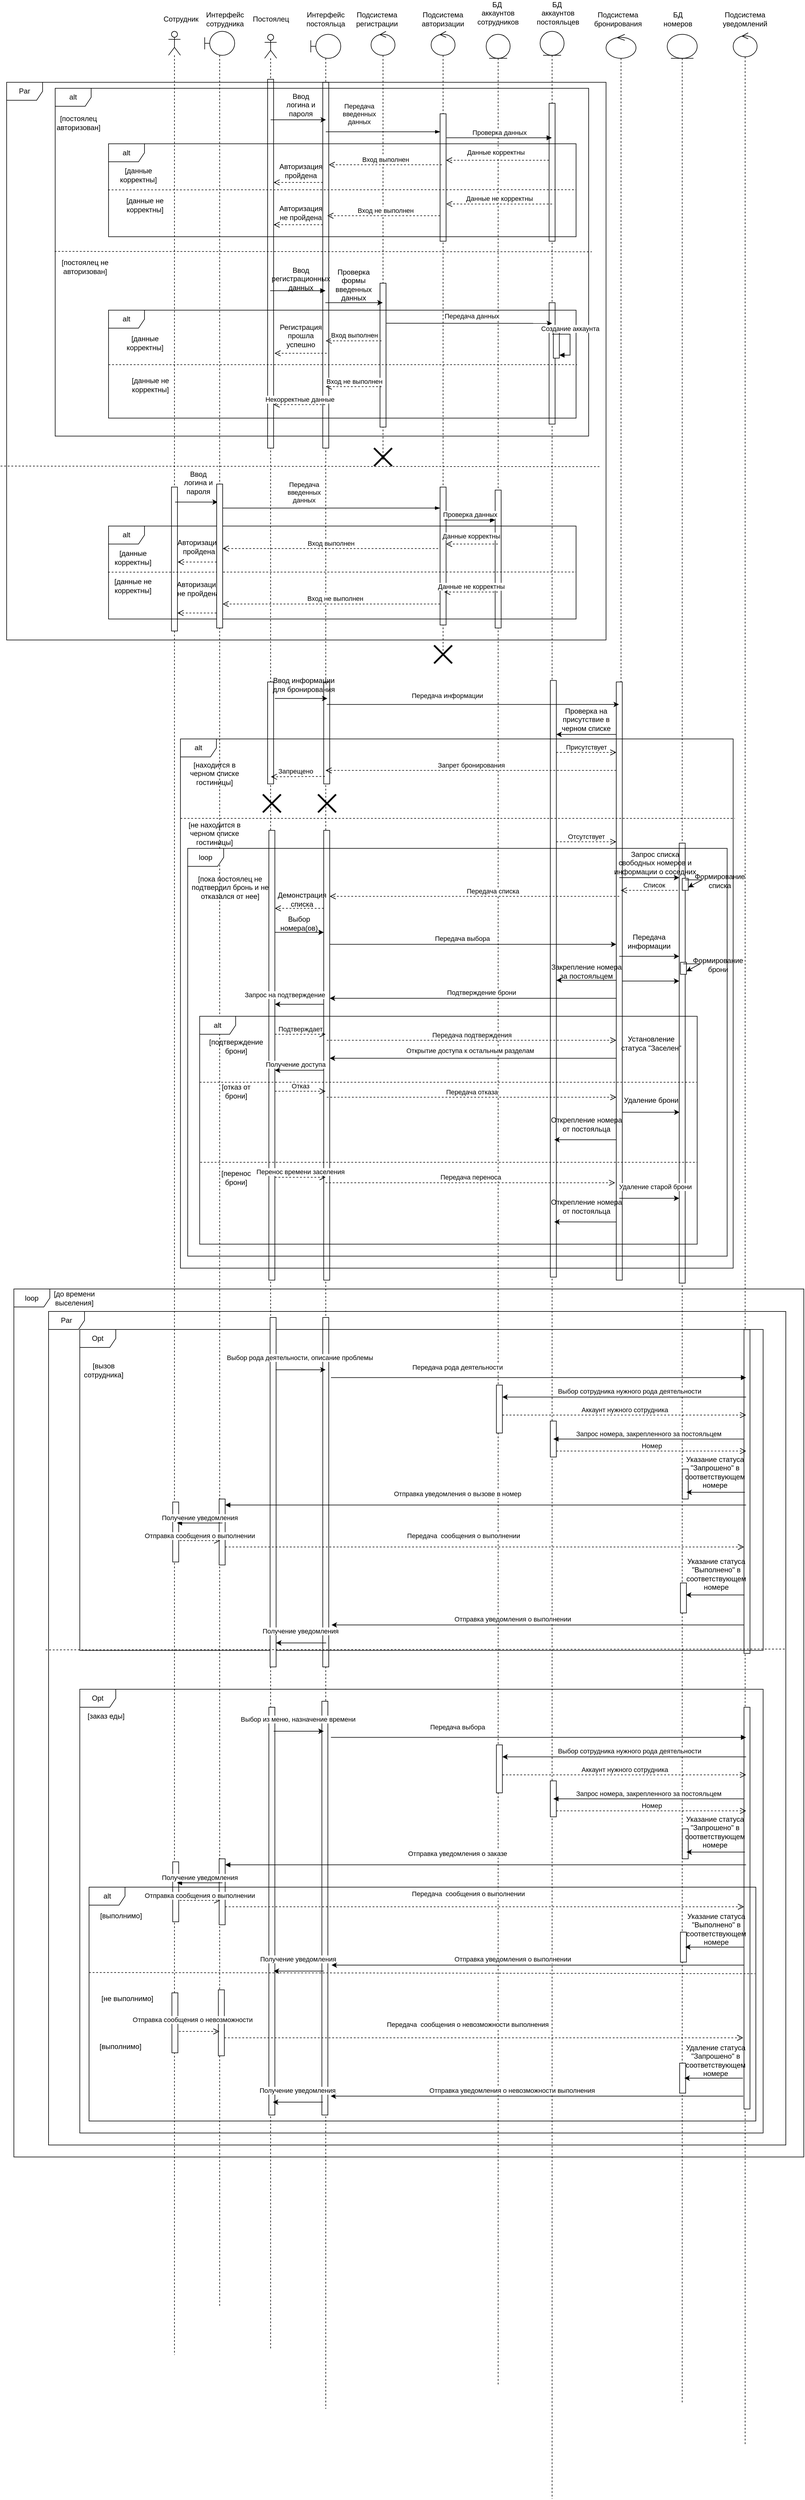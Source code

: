 <mxfile version="22.1.8" type="device">
  <diagram name="Страница — 1" id="6ssn8t6Z5cu-YAzOxnF9">
    <mxGraphModel dx="-1009" dy="2370" grid="1" gridSize="10" guides="1" tooltips="1" connect="1" arrows="1" fold="1" page="1" pageScale="1" pageWidth="827" pageHeight="1169" math="0" shadow="0">
      <root>
        <mxCell id="0" />
        <mxCell id="1" parent="0" />
        <mxCell id="o-aMrwgpfK5Cm3DuzD6F-1610" value="" style="shape=umlLifeline;perimeter=lifelinePerimeter;whiteSpace=wrap;html=1;container=1;dropTarget=0;collapsible=0;recursiveResize=0;outlineConnect=0;portConstraint=eastwest;newEdgeStyle={&quot;curved&quot;:0,&quot;rounded&quot;:0};participant=umlBoundary;" parent="1" vertex="1">
          <mxGeometry x="6597.5" y="210.25" width="50" height="3959.75" as="geometry" />
        </mxCell>
        <mxCell id="o-aMrwgpfK5Cm3DuzD6F-1611" value="" style="html=1;points=[[0,0,0,0,5],[0,1,0,0,-5],[1,0,0,0,5],[1,1,0,0,-5]];perimeter=orthogonalPerimeter;outlineConnect=0;targetShapes=umlLifeline;portConstraint=eastwest;newEdgeStyle={&quot;curved&quot;:0,&quot;rounded&quot;:0};" parent="o-aMrwgpfK5Cm3DuzD6F-1610" vertex="1">
          <mxGeometry x="20" y="80" width="10" height="610" as="geometry" />
        </mxCell>
        <mxCell id="o-aMrwgpfK5Cm3DuzD6F-1612" value="" style="html=1;points=[[0,0,0,0,5],[0,1,0,0,-5],[1,0,0,0,5],[1,1,0,0,-5]];perimeter=orthogonalPerimeter;outlineConnect=0;targetShapes=umlLifeline;portConstraint=eastwest;newEdgeStyle={&quot;curved&quot;:0,&quot;rounded&quot;:0};" parent="o-aMrwgpfK5Cm3DuzD6F-1610" vertex="1">
          <mxGeometry x="21.57" y="1080" width="10" height="170" as="geometry" />
        </mxCell>
        <mxCell id="o-aMrwgpfK5Cm3DuzD6F-1758" value="" style="html=1;points=[[0,0,0,0,5],[0,1,0,0,-5],[1,0,0,0,5],[1,1,0,0,-5]];perimeter=orthogonalPerimeter;outlineConnect=0;targetShapes=umlLifeline;portConstraint=eastwest;newEdgeStyle={&quot;curved&quot;:0,&quot;rounded&quot;:0};" parent="o-aMrwgpfK5Cm3DuzD6F-1610" vertex="1">
          <mxGeometry x="20" y="2139.75" width="10" height="582.75" as="geometry" />
        </mxCell>
        <mxCell id="o-aMrwgpfK5Cm3DuzD6F-1840" value="" style="html=1;points=[[0,0,0,0,5],[0,1,0,0,-5],[1,0,0,0,5],[1,1,0,0,-5]];perimeter=orthogonalPerimeter;outlineConnect=0;targetShapes=umlLifeline;portConstraint=eastwest;newEdgeStyle={&quot;curved&quot;:0,&quot;rounded&quot;:0};" parent="1" vertex="1">
          <mxGeometry x="6616" y="2990" width="10" height="690" as="geometry" />
        </mxCell>
        <mxCell id="o-aMrwgpfK5Cm3DuzD6F-1607" value="" style="shape=umlLifeline;perimeter=lifelinePerimeter;whiteSpace=wrap;html=1;container=1;dropTarget=0;collapsible=0;recursiveResize=0;outlineConnect=0;portConstraint=eastwest;newEdgeStyle={&quot;curved&quot;:0,&quot;rounded&quot;:0};participant=umlActor;" parent="1" vertex="1">
          <mxGeometry x="6520.5" y="210.25" width="20" height="3859.75" as="geometry" />
        </mxCell>
        <mxCell id="o-aMrwgpfK5Cm3DuzD6F-1608" value="" style="html=1;points=[[0,0,0,0,5],[0,1,0,0,-5],[1,0,0,0,5],[1,1,0,0,-5]];perimeter=orthogonalPerimeter;outlineConnect=0;targetShapes=umlLifeline;portConstraint=eastwest;newEdgeStyle={&quot;curved&quot;:0,&quot;rounded&quot;:0};" parent="o-aMrwgpfK5Cm3DuzD6F-1607" vertex="1">
          <mxGeometry x="5" y="75" width="10" height="615" as="geometry" />
        </mxCell>
        <mxCell id="o-aMrwgpfK5Cm3DuzD6F-1609" value="" style="html=1;points=[[0,0,0,0,5],[0,1,0,0,-5],[1,0,0,0,5],[1,1,0,0,-5]];perimeter=orthogonalPerimeter;outlineConnect=0;targetShapes=umlLifeline;portConstraint=eastwest;newEdgeStyle={&quot;curved&quot;:0,&quot;rounded&quot;:0};" parent="o-aMrwgpfK5Cm3DuzD6F-1607" vertex="1">
          <mxGeometry x="5" y="1080" width="10" height="170" as="geometry" />
        </mxCell>
        <mxCell id="o-aMrwgpfK5Cm3DuzD6F-1838" value="" style="html=1;points=[[0,0,0,0,5],[0,1,0,0,-5],[1,0,0,0,5],[1,1,0,0,-5]];perimeter=orthogonalPerimeter;outlineConnect=0;targetShapes=umlLifeline;portConstraint=eastwest;newEdgeStyle={&quot;curved&quot;:0,&quot;rounded&quot;:0};" parent="1" vertex="1">
          <mxGeometry x="6527.57" y="3000" width="10" height="680" as="geometry" />
        </mxCell>
        <mxCell id="o-aMrwgpfK5Cm3DuzD6F-1593" value="" style="shape=umlLifeline;perimeter=lifelinePerimeter;whiteSpace=wrap;html=1;container=1;dropTarget=0;collapsible=0;recursiveResize=0;outlineConnect=0;portConstraint=eastwest;newEdgeStyle={&quot;curved&quot;:0,&quot;rounded&quot;:0};participant=umlEntity;" parent="1" vertex="1">
          <mxGeometry x="6980.07" y="205.25" width="40" height="4114.75" as="geometry" />
        </mxCell>
        <mxCell id="o-aMrwgpfK5Cm3DuzD6F-1594" value="" style="html=1;points=[[0,0,0,0,5],[0,1,0,0,-5],[1,0,0,0,5],[1,1,0,0,-5]];perimeter=orthogonalPerimeter;outlineConnect=0;targetShapes=umlLifeline;portConstraint=eastwest;newEdgeStyle={&quot;curved&quot;:0,&quot;rounded&quot;:0};" parent="o-aMrwgpfK5Cm3DuzD6F-1593" vertex="1">
          <mxGeometry x="15" y="120" width="10" height="230" as="geometry" />
        </mxCell>
        <mxCell id="o-aMrwgpfK5Cm3DuzD6F-1595" value="" style="html=1;points=[[0,0,0,0,5],[0,1,0,0,-5],[1,0,0,0,5],[1,1,0,0,-5]];perimeter=orthogonalPerimeter;outlineConnect=0;targetShapes=umlLifeline;portConstraint=eastwest;newEdgeStyle={&quot;curved&quot;:0,&quot;rounded&quot;:0};" parent="o-aMrwgpfK5Cm3DuzD6F-1593" vertex="1">
          <mxGeometry x="15" y="452.5" width="10" height="202.5" as="geometry" />
        </mxCell>
        <mxCell id="o-aMrwgpfK5Cm3DuzD6F-1596" value="" style="shape=umlLifeline;perimeter=lifelinePerimeter;whiteSpace=wrap;html=1;container=1;dropTarget=0;collapsible=0;recursiveResize=0;outlineConnect=0;portConstraint=eastwest;newEdgeStyle={&quot;curved&quot;:0,&quot;rounded&quot;:0};participant=umlEntity;" parent="1" vertex="1">
          <mxGeometry x="6890.07" y="210.25" width="40" height="3919.75" as="geometry" />
        </mxCell>
        <mxCell id="o-aMrwgpfK5Cm3DuzD6F-1597" value="" style="html=1;points=[[0,0,0,0,5],[0,1,0,0,-5],[1,0,0,0,5],[1,1,0,0,-5]];perimeter=orthogonalPerimeter;outlineConnect=0;targetShapes=umlLifeline;portConstraint=eastwest;newEdgeStyle={&quot;curved&quot;:0,&quot;rounded&quot;:0};" parent="o-aMrwgpfK5Cm3DuzD6F-1596" vertex="1">
          <mxGeometry x="15" y="760" width="10" height="230" as="geometry" />
        </mxCell>
        <mxCell id="o-aMrwgpfK5Cm3DuzD6F-1598" value="" style="html=1;verticalAlign=bottom;endArrow=open;dashed=1;endSize=8;curved=0;rounded=0;" parent="1" edge="1">
          <mxGeometry relative="1" as="geometry">
            <mxPoint x="6995.07" y="420.25" as="sourcePoint" />
            <mxPoint x="6823.21" y="420.25" as="targetPoint" />
          </mxGeometry>
        </mxCell>
        <mxCell id="o-aMrwgpfK5Cm3DuzD6F-1599" value="Text" style="edgeLabel;html=1;align=center;verticalAlign=middle;resizable=0;points=[];" parent="o-aMrwgpfK5Cm3DuzD6F-1598" vertex="1" connectable="0">
          <mxGeometry x="0.069" y="-12" relative="1" as="geometry">
            <mxPoint as="offset" />
          </mxGeometry>
        </mxCell>
        <mxCell id="o-aMrwgpfK5Cm3DuzD6F-1600" value="Данные корректны" style="edgeLabel;html=1;align=center;verticalAlign=middle;resizable=0;points=[];" parent="o-aMrwgpfK5Cm3DuzD6F-1598" vertex="1" connectable="0">
          <mxGeometry x="0.036" y="-14" relative="1" as="geometry">
            <mxPoint as="offset" />
          </mxGeometry>
        </mxCell>
        <mxCell id="o-aMrwgpfK5Cm3DuzD6F-1601" value="Проверка данных" style="html=1;verticalAlign=bottom;endArrow=block;curved=0;rounded=0;" parent="1" target="o-aMrwgpfK5Cm3DuzD6F-1593" edge="1">
          <mxGeometry width="80" relative="1" as="geometry">
            <mxPoint x="6823.92" y="382.75" as="sourcePoint" />
            <mxPoint x="7216.21" y="382.75" as="targetPoint" />
          </mxGeometry>
        </mxCell>
        <mxCell id="o-aMrwgpfK5Cm3DuzD6F-1602" value="Постоялец" style="text;html=1;strokeColor=none;fillColor=none;align=center;verticalAlign=middle;whiteSpace=wrap;rounded=0;" parent="1" vertex="1">
          <mxGeometry x="6500.5" y="170.25" width="60" height="30" as="geometry" />
        </mxCell>
        <mxCell id="o-aMrwgpfK5Cm3DuzD6F-1603" value="alt" style="shape=umlFrame;whiteSpace=wrap;html=1;pointerEvents=0;" parent="1" vertex="1">
          <mxGeometry x="6171.07" y="300.25" width="890" height="580" as="geometry" />
        </mxCell>
        <mxCell id="o-aMrwgpfK5Cm3DuzD6F-1604" value="[постоялец авторизован]" style="text;html=1;strokeColor=none;fillColor=none;align=center;verticalAlign=middle;whiteSpace=wrap;rounded=0;" parent="1" vertex="1">
          <mxGeometry x="6180.07" y="342.75" width="60" height="30" as="geometry" />
        </mxCell>
        <mxCell id="o-aMrwgpfK5Cm3DuzD6F-1605" value="" style="endArrow=none;dashed=1;html=1;rounded=0;entryX=1.006;entryY=0.47;entryDx=0;entryDy=0;entryPerimeter=0;exitX=-0.001;exitY=0.469;exitDx=0;exitDy=0;exitPerimeter=0;" parent="1" source="o-aMrwgpfK5Cm3DuzD6F-1603" target="o-aMrwgpfK5Cm3DuzD6F-1603" edge="1">
          <mxGeometry width="50" height="50" relative="1" as="geometry">
            <mxPoint x="6260.07" y="575.25" as="sourcePoint" />
            <mxPoint x="7348.92" y="574.2" as="targetPoint" />
          </mxGeometry>
        </mxCell>
        <mxCell id="o-aMrwgpfK5Cm3DuzD6F-1606" value="[постоялец не авторизован]" style="text;html=1;strokeColor=none;fillColor=none;align=center;verticalAlign=middle;whiteSpace=wrap;rounded=0;" parent="1" vertex="1">
          <mxGeometry x="6171.07" y="582.75" width="100" height="30" as="geometry" />
        </mxCell>
        <mxCell id="o-aMrwgpfK5Cm3DuzD6F-1613" value="Интерфейс постояльца" style="text;html=1;strokeColor=none;fillColor=none;align=center;verticalAlign=middle;whiteSpace=wrap;rounded=0;" parent="1" vertex="1">
          <mxGeometry x="6578.5" y="170.25" width="87" height="30" as="geometry" />
        </mxCell>
        <mxCell id="o-aMrwgpfK5Cm3DuzD6F-1614" value="" style="shape=umlLifeline;perimeter=lifelinePerimeter;whiteSpace=wrap;html=1;container=1;dropTarget=0;collapsible=0;recursiveResize=0;outlineConnect=0;portConstraint=eastwest;newEdgeStyle={&quot;curved&quot;:0,&quot;rounded&quot;:0};participant=umlControl;" parent="1" vertex="1">
          <mxGeometry x="6698" y="205.25" width="40" height="715" as="geometry" />
        </mxCell>
        <mxCell id="o-aMrwgpfK5Cm3DuzD6F-1615" value="" style="html=1;points=[[0,0,0,0,5],[0,1,0,0,-5],[1,0,0,0,5],[1,1,0,0,-5]];perimeter=orthogonalPerimeter;outlineConnect=0;targetShapes=umlLifeline;portConstraint=eastwest;newEdgeStyle={&quot;curved&quot;:0,&quot;rounded&quot;:0};" parent="o-aMrwgpfK5Cm3DuzD6F-1614" vertex="1">
          <mxGeometry x="15" y="420" width="10" height="240" as="geometry" />
        </mxCell>
        <mxCell id="o-aMrwgpfK5Cm3DuzD6F-1616" value="Подсистема регистрации" style="text;html=1;strokeColor=none;fillColor=none;align=center;verticalAlign=middle;whiteSpace=wrap;rounded=0;" parent="1" vertex="1">
          <mxGeometry x="6678" y="170.25" width="60" height="30" as="geometry" />
        </mxCell>
        <mxCell id="o-aMrwgpfK5Cm3DuzD6F-1617" value="" style="shape=umlLifeline;perimeter=lifelinePerimeter;whiteSpace=wrap;html=1;container=1;dropTarget=0;collapsible=0;recursiveResize=0;outlineConnect=0;portConstraint=eastwest;newEdgeStyle={&quot;curved&quot;:0,&quot;rounded&quot;:0};participant=umlControl;" parent="1" vertex="1">
          <mxGeometry x="6798.21" y="205.25" width="40" height="1035" as="geometry" />
        </mxCell>
        <mxCell id="o-aMrwgpfK5Cm3DuzD6F-1618" value="" style="html=1;points=[[0,0,0,0,5],[0,1,0,0,-5],[1,0,0,0,5],[1,1,0,0,-5]];perimeter=orthogonalPerimeter;outlineConnect=0;targetShapes=umlLifeline;portConstraint=eastwest;newEdgeStyle={&quot;curved&quot;:0,&quot;rounded&quot;:0};" parent="o-aMrwgpfK5Cm3DuzD6F-1617" vertex="1">
          <mxGeometry x="15" y="137.5" width="10" height="212.5" as="geometry" />
        </mxCell>
        <mxCell id="o-aMrwgpfK5Cm3DuzD6F-1619" value="" style="html=1;points=[[0,0,0,0,5],[0,1,0,0,-5],[1,0,0,0,5],[1,1,0,0,-5]];perimeter=orthogonalPerimeter;outlineConnect=0;targetShapes=umlLifeline;portConstraint=eastwest;newEdgeStyle={&quot;curved&quot;:0,&quot;rounded&quot;:0};" parent="o-aMrwgpfK5Cm3DuzD6F-1617" vertex="1">
          <mxGeometry x="15" y="760" width="10" height="230" as="geometry" />
        </mxCell>
        <mxCell id="o-aMrwgpfK5Cm3DuzD6F-1620" value="Подсистема авторизации" style="text;html=1;strokeColor=none;fillColor=none;align=center;verticalAlign=middle;whiteSpace=wrap;rounded=0;" parent="1" vertex="1">
          <mxGeometry x="6788.21" y="170.25" width="60" height="30" as="geometry" />
        </mxCell>
        <mxCell id="o-aMrwgpfK5Cm3DuzD6F-1621" value="" style="html=1;verticalAlign=bottom;endArrow=block;curved=0;rounded=0;" parent="1" edge="1">
          <mxGeometry x="0.101" y="10" width="80" relative="1" as="geometry">
            <mxPoint x="6529.75" y="637.75" as="sourcePoint" />
            <mxPoint x="6622" y="637.75" as="targetPoint" />
            <Array as="points">
              <mxPoint x="6580.5" y="637.75" />
            </Array>
            <mxPoint as="offset" />
          </mxGeometry>
        </mxCell>
        <mxCell id="o-aMrwgpfK5Cm3DuzD6F-1622" value="" style="endArrow=classic;html=1;rounded=0;" parent="1" edge="1">
          <mxGeometry width="50" height="50" relative="1" as="geometry">
            <mxPoint x="6621.75" y="657.75" as="sourcePoint" />
            <mxPoint x="6717.5" y="657.75" as="targetPoint" />
            <Array as="points">
              <mxPoint x="6670.5" y="657.75" />
            </Array>
          </mxGeometry>
        </mxCell>
        <mxCell id="o-aMrwgpfK5Cm3DuzD6F-1623" value="БД&amp;nbsp; аккаунтов постояльцев" style="text;html=1;strokeColor=none;fillColor=none;align=center;verticalAlign=middle;whiteSpace=wrap;rounded=0;" parent="1" vertex="1">
          <mxGeometry x="6980.07" y="160.25" width="60" height="30" as="geometry" />
        </mxCell>
        <mxCell id="o-aMrwgpfK5Cm3DuzD6F-1624" value="alt" style="shape=umlFrame;whiteSpace=wrap;html=1;pointerEvents=0;" parent="1" vertex="1">
          <mxGeometry x="6260.07" y="670.25" width="780" height="180" as="geometry" />
        </mxCell>
        <mxCell id="o-aMrwgpfK5Cm3DuzD6F-1625" value="" style="endArrow=none;dashed=1;html=1;rounded=0;exitX=0;exitY=0.505;exitDx=0;exitDy=0;exitPerimeter=0;entryX=1.002;entryY=0.505;entryDx=0;entryDy=0;entryPerimeter=0;" parent="1" source="o-aMrwgpfK5Cm3DuzD6F-1624" target="o-aMrwgpfK5Cm3DuzD6F-1624" edge="1">
          <mxGeometry width="50" height="50" relative="1" as="geometry">
            <mxPoint x="6323.46" y="747.75" as="sourcePoint" />
            <mxPoint x="7244.38" y="747.75" as="targetPoint" />
          </mxGeometry>
        </mxCell>
        <mxCell id="o-aMrwgpfK5Cm3DuzD6F-1626" value="[данные корректны]" style="text;html=1;strokeColor=none;fillColor=none;align=center;verticalAlign=middle;whiteSpace=wrap;rounded=0;" parent="1" vertex="1">
          <mxGeometry x="6271.07" y="710.25" width="100" height="30" as="geometry" />
        </mxCell>
        <mxCell id="o-aMrwgpfK5Cm3DuzD6F-1627" value="" style="endArrow=classic;html=1;rounded=0;" parent="1" edge="1">
          <mxGeometry width="50" height="50" relative="1" as="geometry">
            <mxPoint x="6723.71" y="692.04" as="sourcePoint" />
            <mxPoint x="7000.07" y="692.25" as="targetPoint" />
          </mxGeometry>
        </mxCell>
        <mxCell id="o-aMrwgpfK5Cm3DuzD6F-1628" value="Передача данных" style="edgeLabel;html=1;align=center;verticalAlign=middle;resizable=0;points=[];" parent="o-aMrwgpfK5Cm3DuzD6F-1627" vertex="1" connectable="0">
          <mxGeometry x="-0.301" y="2" relative="1" as="geometry">
            <mxPoint x="46" y="-10" as="offset" />
          </mxGeometry>
        </mxCell>
        <mxCell id="o-aMrwgpfK5Cm3DuzD6F-1629" value="Проверка формы введенных данных" style="text;html=1;strokeColor=none;fillColor=none;align=center;verticalAlign=middle;whiteSpace=wrap;rounded=0;" parent="1" vertex="1">
          <mxGeometry x="6638.92" y="612.75" width="60" height="30" as="geometry" />
        </mxCell>
        <mxCell id="o-aMrwgpfK5Cm3DuzD6F-1630" value="Вход выполнен" style="html=1;verticalAlign=bottom;endArrow=open;dashed=1;endSize=8;curved=0;rounded=0;exitX=0.75;exitY=0.496;exitDx=0;exitDy=0;exitPerimeter=0;" parent="1" edge="1">
          <mxGeometry x="-0.034" relative="1" as="geometry">
            <mxPoint x="6715.42" y="721.32" as="sourcePoint" />
            <mxPoint x="6622.42" y="721.32" as="targetPoint" />
            <Array as="points" />
            <mxPoint as="offset" />
          </mxGeometry>
        </mxCell>
        <mxCell id="o-aMrwgpfK5Cm3DuzD6F-1631" value="Ввод регистрационных данных" style="text;html=1;strokeColor=none;fillColor=none;align=center;verticalAlign=middle;whiteSpace=wrap;rounded=0;" parent="1" vertex="1">
          <mxGeometry x="6550.5" y="602.75" width="60" height="30" as="geometry" />
        </mxCell>
        <mxCell id="o-aMrwgpfK5Cm3DuzD6F-1632" value="[данные не корректны]" style="text;html=1;strokeColor=none;fillColor=none;align=center;verticalAlign=middle;whiteSpace=wrap;rounded=0;" parent="1" vertex="1">
          <mxGeometry x="6280.07" y="780.25" width="100" height="30" as="geometry" />
        </mxCell>
        <mxCell id="o-aMrwgpfK5Cm3DuzD6F-1633" value="" style="html=1;verticalAlign=bottom;endArrow=open;dashed=1;endSize=8;curved=0;rounded=0;entryX=0.5;entryY=0.334;entryDx=0;entryDy=0;entryPerimeter=0;" parent="1" edge="1">
          <mxGeometry relative="1" as="geometry">
            <mxPoint x="6624" y="742.12" as="sourcePoint" />
            <mxPoint x="6537" y="742.12" as="targetPoint" />
          </mxGeometry>
        </mxCell>
        <mxCell id="o-aMrwgpfK5Cm3DuzD6F-1634" value="Регистрация прошла успешно" style="text;html=1;strokeColor=none;fillColor=none;align=center;verticalAlign=middle;whiteSpace=wrap;rounded=0;" parent="1" vertex="1">
          <mxGeometry x="6550.5" y="697.75" width="60" height="30" as="geometry" />
        </mxCell>
        <mxCell id="o-aMrwgpfK5Cm3DuzD6F-1635" value="" style="shape=umlDestroy;whiteSpace=wrap;html=1;strokeWidth=3;targetShapes=umlLifeline;" parent="1" vertex="1">
          <mxGeometry x="6703" y="900.25" width="30" height="30" as="geometry" />
        </mxCell>
        <mxCell id="o-aMrwgpfK5Cm3DuzD6F-1636" value="Вход не выполнен" style="html=1;verticalAlign=bottom;endArrow=open;dashed=1;endSize=8;curved=0;rounded=0;exitX=0.75;exitY=0.496;exitDx=0;exitDy=0;exitPerimeter=0;" parent="1" edge="1">
          <mxGeometry x="-0.034" relative="1" as="geometry">
            <mxPoint x="6715.42" y="797.75" as="sourcePoint" />
            <mxPoint x="6622.42" y="797.75" as="targetPoint" />
            <Array as="points" />
            <mxPoint as="offset" />
          </mxGeometry>
        </mxCell>
        <mxCell id="o-aMrwgpfK5Cm3DuzD6F-1637" value="Некорректные данные" style="html=1;verticalAlign=bottom;endArrow=open;dashed=1;endSize=8;curved=0;rounded=0;" parent="1" target="o-aMrwgpfK5Cm3DuzD6F-1608" edge="1">
          <mxGeometry relative="1" as="geometry">
            <mxPoint x="6621.5" y="827.75" as="sourcePoint" />
            <mxPoint x="6539.5" y="827.75" as="targetPoint" />
          </mxGeometry>
        </mxCell>
        <mxCell id="o-aMrwgpfK5Cm3DuzD6F-1638" value="alt" style="shape=umlFrame;whiteSpace=wrap;html=1;pointerEvents=0;" parent="1" vertex="1">
          <mxGeometry x="6260.07" y="392.75" width="780" height="155" as="geometry" />
        </mxCell>
        <mxCell id="o-aMrwgpfK5Cm3DuzD6F-1639" value="" style="endArrow=none;dashed=1;html=1;rounded=0;exitX=-0.001;exitY=0.496;exitDx=0;exitDy=0;entryX=1;entryY=0.494;entryDx=0;entryDy=0;entryPerimeter=0;exitPerimeter=0;" parent="1" source="o-aMrwgpfK5Cm3DuzD6F-1638" target="o-aMrwgpfK5Cm3DuzD6F-1638" edge="1">
          <mxGeometry width="50" height="50" relative="1" as="geometry">
            <mxPoint x="6330.5" y="469.21" as="sourcePoint" />
            <mxPoint x="7040.07" y="466.25" as="targetPoint" />
          </mxGeometry>
        </mxCell>
        <mxCell id="o-aMrwgpfK5Cm3DuzD6F-1640" value="[данные корректны]" style="text;html=1;strokeColor=none;fillColor=none;align=center;verticalAlign=middle;whiteSpace=wrap;rounded=0;" parent="1" vertex="1">
          <mxGeometry x="6260.07" y="430.25" width="100" height="30" as="geometry" />
        </mxCell>
        <mxCell id="o-aMrwgpfK5Cm3DuzD6F-1641" value="[данные не корректны]" style="text;html=1;strokeColor=none;fillColor=none;align=center;verticalAlign=middle;whiteSpace=wrap;rounded=0;" parent="1" vertex="1">
          <mxGeometry x="6271.07" y="480.25" width="100" height="30" as="geometry" />
        </mxCell>
        <mxCell id="o-aMrwgpfK5Cm3DuzD6F-1642" value="Ввод логина и пароля" style="text;html=1;strokeColor=none;fillColor=none;align=center;verticalAlign=middle;whiteSpace=wrap;rounded=0;" parent="1" vertex="1">
          <mxGeometry x="6550.5" y="312.75" width="60" height="30" as="geometry" />
        </mxCell>
        <mxCell id="o-aMrwgpfK5Cm3DuzD6F-1643" value="" style="endArrow=classic;html=1;rounded=0;" parent="1" edge="1">
          <mxGeometry width="50" height="50" relative="1" as="geometry">
            <mxPoint x="6530.5" y="352.75" as="sourcePoint" />
            <mxPoint x="6622.75" y="352.75" as="targetPoint" />
          </mxGeometry>
        </mxCell>
        <mxCell id="o-aMrwgpfK5Cm3DuzD6F-1644" value="" style="fontSize=12;html=1;endArrow=blockThin;endFill=1;rounded=0;" parent="1" edge="1">
          <mxGeometry width="160" relative="1" as="geometry">
            <mxPoint x="6622.477" y="372.75" as="sourcePoint" />
            <mxPoint x="6813.52" y="372.75" as="targetPoint" />
          </mxGeometry>
        </mxCell>
        <mxCell id="o-aMrwgpfK5Cm3DuzD6F-1645" value="Передача&lt;br style=&quot;border-color: var(--border-color);&quot;&gt;введенных&lt;br style=&quot;border-color: var(--border-color);&quot;&gt;данных" style="edgeLabel;html=1;align=center;verticalAlign=middle;resizable=0;points=[];" parent="o-aMrwgpfK5Cm3DuzD6F-1644" vertex="1" connectable="0">
          <mxGeometry x="0.2" y="2" relative="1" as="geometry">
            <mxPoint x="-59" y="-28" as="offset" />
          </mxGeometry>
        </mxCell>
        <mxCell id="o-aMrwgpfK5Cm3DuzD6F-1646" value="Вход выполнен" style="html=1;verticalAlign=bottom;endArrow=open;dashed=1;endSize=8;curved=0;rounded=0;" parent="1" target="o-aMrwgpfK5Cm3DuzD6F-1611" edge="1">
          <mxGeometry x="-0.004" relative="1" as="geometry">
            <mxPoint x="6816.21" y="427.75" as="sourcePoint" />
            <mxPoint x="6630.5" y="427.75" as="targetPoint" />
            <mxPoint as="offset" />
          </mxGeometry>
        </mxCell>
        <mxCell id="o-aMrwgpfK5Cm3DuzD6F-1647" value="" style="html=1;verticalAlign=bottom;endArrow=open;dashed=1;endSize=8;curved=0;rounded=0;" parent="1" source="o-aMrwgpfK5Cm3DuzD6F-1611" edge="1">
          <mxGeometry x="-0.098" y="-4" relative="1" as="geometry">
            <mxPoint x="6617.5" y="457.22" as="sourcePoint" />
            <mxPoint x="6535.5" y="457.22" as="targetPoint" />
            <mxPoint as="offset" />
          </mxGeometry>
        </mxCell>
        <mxCell id="o-aMrwgpfK5Cm3DuzD6F-1648" value="Авторизация пройдена" style="text;html=1;strokeColor=none;fillColor=none;align=center;verticalAlign=middle;whiteSpace=wrap;rounded=0;" parent="1" vertex="1">
          <mxGeometry x="6550.5" y="422.75" width="60" height="30" as="geometry" />
        </mxCell>
        <mxCell id="o-aMrwgpfK5Cm3DuzD6F-1649" value="Вход не выполнен" style="html=1;verticalAlign=bottom;endArrow=open;dashed=1;endSize=8;curved=0;rounded=0;" parent="1" source="o-aMrwgpfK5Cm3DuzD6F-1618" edge="1">
          <mxGeometry x="-0.034" relative="1" as="geometry">
            <mxPoint x="6810.85" y="512.75" as="sourcePoint" />
            <mxPoint x="6625.14" y="512.75" as="targetPoint" />
            <Array as="points" />
            <mxPoint as="offset" />
          </mxGeometry>
        </mxCell>
        <mxCell id="o-aMrwgpfK5Cm3DuzD6F-1650" value="Данные не корректны" style="html=1;verticalAlign=bottom;endArrow=open;dashed=1;endSize=8;curved=0;rounded=0;" parent="1" edge="1">
          <mxGeometry relative="1" as="geometry">
            <mxPoint x="7000.07" y="493.25" as="sourcePoint" />
            <mxPoint x="6823.5" y="493.18" as="targetPoint" />
          </mxGeometry>
        </mxCell>
        <mxCell id="o-aMrwgpfK5Cm3DuzD6F-1651" value="Авторизация не пройдена" style="text;html=1;strokeColor=none;fillColor=none;align=center;verticalAlign=middle;whiteSpace=wrap;rounded=0;" parent="1" vertex="1">
          <mxGeometry x="6550.5" y="492.75" width="60" height="30" as="geometry" />
        </mxCell>
        <mxCell id="o-aMrwgpfK5Cm3DuzD6F-1652" value="" style="html=1;verticalAlign=bottom;endArrow=open;dashed=1;endSize=8;curved=0;rounded=0;" parent="1" edge="1">
          <mxGeometry x="-0.098" y="-4" relative="1" as="geometry">
            <mxPoint x="6617.5" y="527.75" as="sourcePoint" />
            <mxPoint x="6535.5" y="527.75" as="targetPoint" />
            <mxPoint as="offset" />
          </mxGeometry>
        </mxCell>
        <mxCell id="o-aMrwgpfK5Cm3DuzD6F-1653" value="" style="shape=umlLifeline;perimeter=lifelinePerimeter;whiteSpace=wrap;html=1;container=1;dropTarget=0;collapsible=0;recursiveResize=0;outlineConnect=0;portConstraint=eastwest;newEdgeStyle={&quot;curved&quot;:0,&quot;rounded&quot;:0};participant=umlEntity;" parent="1" vertex="1">
          <mxGeometry x="7192.14" y="210.25" width="50" height="3949.75" as="geometry" />
        </mxCell>
        <mxCell id="o-aMrwgpfK5Cm3DuzD6F-1654" value="БД номеров" style="text;html=1;strokeColor=none;fillColor=none;align=center;verticalAlign=middle;whiteSpace=wrap;rounded=0;" parent="1" vertex="1">
          <mxGeometry x="7180.07" y="170.25" width="60" height="30" as="geometry" />
        </mxCell>
        <mxCell id="o-aMrwgpfK5Cm3DuzD6F-1655" value="" style="shape=umlLifeline;perimeter=lifelinePerimeter;whiteSpace=wrap;html=1;container=1;dropTarget=0;collapsible=0;recursiveResize=0;outlineConnect=0;portConstraint=eastwest;newEdgeStyle={&quot;curved&quot;:0,&quot;rounded&quot;:0};participant=umlControl;" parent="1" vertex="1">
          <mxGeometry x="7090.07" y="210.25" width="50" height="2070" as="geometry" />
        </mxCell>
        <mxCell id="o-aMrwgpfK5Cm3DuzD6F-1656" value="Подсистема бронирования" style="text;html=1;strokeColor=none;fillColor=none;align=center;verticalAlign=middle;whiteSpace=wrap;rounded=0;" parent="1" vertex="1">
          <mxGeometry x="7080.07" y="170.25" width="60" height="30" as="geometry" />
        </mxCell>
        <mxCell id="o-aMrwgpfK5Cm3DuzD6F-1657" value="Par" style="shape=umlFrame;whiteSpace=wrap;html=1;pointerEvents=0;" parent="1" vertex="1">
          <mxGeometry x="6090.07" y="290.25" width="1000" height="930" as="geometry" />
        </mxCell>
        <mxCell id="o-aMrwgpfK5Cm3DuzD6F-1658" value="БД&amp;nbsp; аккаунтов сотрудников" style="text;html=1;strokeColor=none;fillColor=none;align=center;verticalAlign=middle;whiteSpace=wrap;rounded=0;" parent="1" vertex="1">
          <mxGeometry x="6880.07" y="160.25" width="60" height="30" as="geometry" />
        </mxCell>
        <mxCell id="o-aMrwgpfK5Cm3DuzD6F-1659" value="" style="shape=umlLifeline;perimeter=lifelinePerimeter;whiteSpace=wrap;html=1;container=1;dropTarget=0;collapsible=0;recursiveResize=0;outlineConnect=0;portConstraint=eastwest;newEdgeStyle={&quot;curved&quot;:0,&quot;rounded&quot;:0};participant=umlActor;" parent="1" vertex="1">
          <mxGeometry x="6360.07" y="205.25" width="20" height="3874.75" as="geometry" />
        </mxCell>
        <mxCell id="o-aMrwgpfK5Cm3DuzD6F-1660" value="" style="html=1;points=[[0,0,0,0,5],[0,1,0,0,-5],[1,0,0,0,5],[1,1,0,0,-5]];perimeter=orthogonalPerimeter;outlineConnect=0;targetShapes=umlLifeline;portConstraint=eastwest;newEdgeStyle={&quot;curved&quot;:0,&quot;rounded&quot;:0};" parent="o-aMrwgpfK5Cm3DuzD6F-1659" vertex="1">
          <mxGeometry x="5" y="760" width="10" height="240" as="geometry" />
        </mxCell>
        <mxCell id="o-aMrwgpfK5Cm3DuzD6F-1661" value="Сотрудник" style="text;html=1;strokeColor=none;fillColor=none;align=center;verticalAlign=middle;whiteSpace=wrap;rounded=0;" parent="1" vertex="1">
          <mxGeometry x="6351.07" y="170.25" width="60" height="30" as="geometry" />
        </mxCell>
        <mxCell id="o-aMrwgpfK5Cm3DuzD6F-1662" value="" style="shape=umlLifeline;perimeter=lifelinePerimeter;whiteSpace=wrap;html=1;container=1;dropTarget=0;collapsible=0;recursiveResize=0;outlineConnect=0;portConstraint=eastwest;newEdgeStyle={&quot;curved&quot;:0,&quot;rounded&quot;:0};participant=umlBoundary;" parent="1" vertex="1">
          <mxGeometry x="6420.5" y="205.25" width="50" height="3794.75" as="geometry" />
        </mxCell>
        <mxCell id="o-aMrwgpfK5Cm3DuzD6F-1663" value="Интерфейс сотрудника" style="text;html=1;strokeColor=none;fillColor=none;align=center;verticalAlign=middle;whiteSpace=wrap;rounded=0;" parent="1" vertex="1">
          <mxGeometry x="6411.07" y="170.25" width="87" height="30" as="geometry" />
        </mxCell>
        <mxCell id="o-aMrwgpfK5Cm3DuzD6F-1664" value="" style="html=1;verticalAlign=bottom;endArrow=open;dashed=1;endSize=8;curved=0;rounded=0;" parent="1" edge="1">
          <mxGeometry relative="1" as="geometry">
            <mxPoint x="6909.57" y="1060.25" as="sourcePoint" />
            <mxPoint x="6823.21" y="1060.25" as="targetPoint" />
          </mxGeometry>
        </mxCell>
        <mxCell id="o-aMrwgpfK5Cm3DuzD6F-1665" value="Данные корректны" style="edgeLabel;html=1;align=center;verticalAlign=middle;resizable=0;points=[];" parent="o-aMrwgpfK5Cm3DuzD6F-1664" vertex="1" connectable="0">
          <mxGeometry x="0.036" y="-14" relative="1" as="geometry">
            <mxPoint as="offset" />
          </mxGeometry>
        </mxCell>
        <mxCell id="o-aMrwgpfK5Cm3DuzD6F-1666" value="Проверка данных" style="html=1;verticalAlign=bottom;endArrow=block;curved=0;rounded=0;" parent="1" edge="1">
          <mxGeometry width="80" relative="1" as="geometry">
            <mxPoint x="6820.07" y="1020.25" as="sourcePoint" />
            <mxPoint x="6905.07" y="1020.25" as="targetPoint" />
          </mxGeometry>
        </mxCell>
        <mxCell id="o-aMrwgpfK5Cm3DuzD6F-1667" value="alt" style="shape=umlFrame;whiteSpace=wrap;html=1;pointerEvents=0;" parent="1" vertex="1">
          <mxGeometry x="6260.07" y="1030.25" width="780" height="155" as="geometry" />
        </mxCell>
        <mxCell id="o-aMrwgpfK5Cm3DuzD6F-1668" value="" style="endArrow=none;dashed=1;html=1;rounded=0;exitX=-0.001;exitY=0.496;exitDx=0;exitDy=0;entryX=1;entryY=0.494;entryDx=0;entryDy=0;entryPerimeter=0;exitPerimeter=0;" parent="1" source="o-aMrwgpfK5Cm3DuzD6F-1667" target="o-aMrwgpfK5Cm3DuzD6F-1667" edge="1">
          <mxGeometry width="50" height="50" relative="1" as="geometry">
            <mxPoint x="6220.5" y="1116.71" as="sourcePoint" />
            <mxPoint x="6930.07" y="1113.75" as="targetPoint" />
          </mxGeometry>
        </mxCell>
        <mxCell id="o-aMrwgpfK5Cm3DuzD6F-1669" value="[данные корректны]" style="text;html=1;strokeColor=none;fillColor=none;align=center;verticalAlign=middle;whiteSpace=wrap;rounded=0;" parent="1" vertex="1">
          <mxGeometry x="6251.07" y="1067.75" width="100" height="30" as="geometry" />
        </mxCell>
        <mxCell id="o-aMrwgpfK5Cm3DuzD6F-1670" value="[данные не корректны]" style="text;html=1;strokeColor=none;fillColor=none;align=center;verticalAlign=middle;whiteSpace=wrap;rounded=0;" parent="1" vertex="1">
          <mxGeometry x="6251.07" y="1115.25" width="100" height="30" as="geometry" />
        </mxCell>
        <mxCell id="o-aMrwgpfK5Cm3DuzD6F-1671" value="Ввод логина и пароля" style="text;html=1;strokeColor=none;fillColor=none;align=center;verticalAlign=middle;whiteSpace=wrap;rounded=0;" parent="1" vertex="1">
          <mxGeometry x="6380.07" y="942.75" width="60.43" height="30" as="geometry" />
        </mxCell>
        <mxCell id="o-aMrwgpfK5Cm3DuzD6F-1672" value="" style="endArrow=classic;html=1;rounded=0;" parent="1" edge="1">
          <mxGeometry width="50" height="50" relative="1" as="geometry">
            <mxPoint x="6371.07" y="990.25" as="sourcePoint" />
            <mxPoint x="6442.25" y="990.25" as="targetPoint" />
          </mxGeometry>
        </mxCell>
        <mxCell id="o-aMrwgpfK5Cm3DuzD6F-1673" value="" style="fontSize=12;html=1;endArrow=blockThin;endFill=1;rounded=0;" parent="1" edge="1">
          <mxGeometry width="160" relative="1" as="geometry">
            <mxPoint x="6450.5" y="1000.25" as="sourcePoint" />
            <mxPoint x="6813.21" y="1000.25" as="targetPoint" />
          </mxGeometry>
        </mxCell>
        <mxCell id="o-aMrwgpfK5Cm3DuzD6F-1674" value="Передача&lt;br style=&quot;border-color: var(--border-color);&quot;&gt;введенных&lt;br style=&quot;border-color: var(--border-color);&quot;&gt;данных" style="edgeLabel;html=1;align=center;verticalAlign=middle;resizable=0;points=[];" parent="o-aMrwgpfK5Cm3DuzD6F-1673" vertex="1" connectable="0">
          <mxGeometry x="0.2" y="2" relative="1" as="geometry">
            <mxPoint x="-82" y="-25" as="offset" />
          </mxGeometry>
        </mxCell>
        <mxCell id="o-aMrwgpfK5Cm3DuzD6F-1675" value="Вход выполнен" style="html=1;verticalAlign=bottom;endArrow=open;dashed=1;endSize=8;curved=0;rounded=0;exitX=-0.314;exitY=0.576;exitDx=0;exitDy=0;exitPerimeter=0;" parent="1" edge="1">
          <mxGeometry x="-0.004" relative="1" as="geometry">
            <mxPoint x="6810.07" y="1067.75" as="sourcePoint" />
            <mxPoint x="6450.5" y="1067.75" as="targetPoint" />
            <mxPoint as="offset" />
          </mxGeometry>
        </mxCell>
        <mxCell id="o-aMrwgpfK5Cm3DuzD6F-1676" value="" style="html=1;verticalAlign=bottom;endArrow=open;dashed=1;endSize=8;curved=0;rounded=0;" parent="1" edge="1">
          <mxGeometry x="-0.098" y="-4" relative="1" as="geometry">
            <mxPoint x="6440.5" y="1090.25" as="sourcePoint" />
            <mxPoint x="6375.5" y="1090.25" as="targetPoint" />
            <mxPoint as="offset" />
          </mxGeometry>
        </mxCell>
        <mxCell id="o-aMrwgpfK5Cm3DuzD6F-1677" value="Авторизация пройдена" style="text;html=1;strokeColor=none;fillColor=none;align=center;verticalAlign=middle;whiteSpace=wrap;rounded=0;" parent="1" vertex="1">
          <mxGeometry x="6380.5" y="1050.25" width="60" height="30" as="geometry" />
        </mxCell>
        <mxCell id="o-aMrwgpfK5Cm3DuzD6F-1678" value="Вход не выполнен" style="html=1;verticalAlign=bottom;endArrow=open;dashed=1;endSize=8;curved=0;rounded=0;" parent="1" edge="1">
          <mxGeometry x="-0.032" relative="1" as="geometry">
            <mxPoint x="6813.21" y="1160.25" as="sourcePoint" />
            <mxPoint x="6450.5" y="1160.25" as="targetPoint" />
            <Array as="points" />
            <mxPoint as="offset" />
          </mxGeometry>
        </mxCell>
        <mxCell id="o-aMrwgpfK5Cm3DuzD6F-1679" value="Данные не корректны" style="html=1;verticalAlign=bottom;endArrow=open;dashed=1;endSize=8;curved=0;rounded=0;" parent="1" source="o-aMrwgpfK5Cm3DuzD6F-1596" edge="1">
          <mxGeometry relative="1" as="geometry">
            <mxPoint x="6890.07" y="1140.75" as="sourcePoint" />
            <mxPoint x="6820.07" y="1140.25" as="targetPoint" />
          </mxGeometry>
        </mxCell>
        <mxCell id="o-aMrwgpfK5Cm3DuzD6F-1680" value="Авторизация не пройдена" style="text;html=1;strokeColor=none;fillColor=none;align=center;verticalAlign=middle;whiteSpace=wrap;rounded=0;" parent="1" vertex="1">
          <mxGeometry x="6380.07" y="1120.25" width="60" height="30" as="geometry" />
        </mxCell>
        <mxCell id="o-aMrwgpfK5Cm3DuzD6F-1681" value="" style="html=1;verticalAlign=bottom;endArrow=open;dashed=1;endSize=8;curved=0;rounded=0;" parent="1" target="o-aMrwgpfK5Cm3DuzD6F-1660" edge="1">
          <mxGeometry x="-0.098" y="-4" relative="1" as="geometry">
            <mxPoint x="6440.07" y="1175.25" as="sourcePoint" />
            <mxPoint x="6425.5" y="1175.25" as="targetPoint" />
            <mxPoint as="offset" />
          </mxGeometry>
        </mxCell>
        <mxCell id="o-aMrwgpfK5Cm3DuzD6F-1682" value="" style="html=1;points=[[0,0,0,0,5],[0,1,0,0,-5],[1,0,0,0,5],[1,1,0,0,-5]];perimeter=orthogonalPerimeter;outlineConnect=0;targetShapes=umlLifeline;portConstraint=eastwest;newEdgeStyle={&quot;curved&quot;:0,&quot;rounded&quot;:0};" parent="1" vertex="1">
          <mxGeometry x="6440.5" y="960.25" width="10" height="240" as="geometry" />
        </mxCell>
        <mxCell id="o-aMrwgpfK5Cm3DuzD6F-1683" value="" style="endArrow=none;dashed=1;html=1;rounded=0;exitX=-0.001;exitY=0.53;exitDx=0;exitDy=0;exitPerimeter=0;entryX=1;entryY=0.531;entryDx=0;entryDy=0;entryPerimeter=0;" parent="1" edge="1">
          <mxGeometry width="50" height="50" relative="1" as="geometry">
            <mxPoint x="6080" y="930.25" as="sourcePoint" />
            <mxPoint x="7081" y="931.18" as="targetPoint" />
          </mxGeometry>
        </mxCell>
        <mxCell id="o-aMrwgpfK5Cm3DuzD6F-1684" value="" style="html=1;points=[[0,0,0,0,5],[0,1,0,0,-5],[1,0,0,0,5],[1,1,0,0,-5]];perimeter=orthogonalPerimeter;outlineConnect=0;targetShapes=umlLifeline;portConstraint=eastwest;newEdgeStyle={&quot;curved&quot;:0,&quot;rounded&quot;:0};" parent="1" vertex="1">
          <mxGeometry x="6997.14" y="1287.75" width="10" height="995" as="geometry" />
        </mxCell>
        <mxCell id="o-aMrwgpfK5Cm3DuzD6F-1685" value="" style="html=1;points=[[0,0,0,0,5],[0,1,0,0,-5],[1,0,0,0,5],[1,1,0,0,-5]];perimeter=orthogonalPerimeter;outlineConnect=0;targetShapes=umlLifeline;portConstraint=eastwest;newEdgeStyle={&quot;curved&quot;:0,&quot;rounded&quot;:0};" parent="1" vertex="1">
          <mxGeometry x="7212.14" y="1559" width="10" height="733.75" as="geometry" />
        </mxCell>
        <mxCell id="o-aMrwgpfK5Cm3DuzD6F-1686" value="" style="html=1;points=[[0,0,0,0,5],[0,1,0,0,-5],[1,0,0,0,5],[1,1,0,0,-5]];perimeter=orthogonalPerimeter;outlineConnect=0;targetShapes=umlLifeline;portConstraint=eastwest;newEdgeStyle={&quot;curved&quot;:0,&quot;rounded&quot;:0};" parent="1" vertex="1">
          <mxGeometry x="7107.14" y="1290.25" width="10" height="997.5" as="geometry" />
        </mxCell>
        <mxCell id="o-aMrwgpfK5Cm3DuzD6F-1687" value="" style="endArrow=classic;html=1;rounded=0;" parent="1" edge="1">
          <mxGeometry width="50" height="50" relative="1" as="geometry">
            <mxPoint x="6624.161" y="1327.75" as="sourcePoint" />
            <mxPoint x="7111.64" y="1327.75" as="targetPoint" />
          </mxGeometry>
        </mxCell>
        <mxCell id="o-aMrwgpfK5Cm3DuzD6F-1688" value="Передача информации" style="edgeLabel;html=1;align=center;verticalAlign=middle;resizable=0;points=[];" parent="o-aMrwgpfK5Cm3DuzD6F-1687" vertex="1" connectable="0">
          <mxGeometry x="-0.596" y="-1" relative="1" as="geometry">
            <mxPoint x="102" y="-16" as="offset" />
          </mxGeometry>
        </mxCell>
        <mxCell id="o-aMrwgpfK5Cm3DuzD6F-1689" value="Ввод информации для бронирования" style="text;html=1;strokeColor=none;fillColor=none;align=center;verticalAlign=middle;whiteSpace=wrap;rounded=0;" parent="1" vertex="1">
          <mxGeometry x="6530.99" y="1280.25" width="110" height="30" as="geometry" />
        </mxCell>
        <mxCell id="o-aMrwgpfK5Cm3DuzD6F-1690" value="" style="endArrow=classic;html=1;rounded=0;" parent="1" edge="1">
          <mxGeometry width="50" height="50" relative="1" as="geometry">
            <mxPoint x="7107.14" y="1377.75" as="sourcePoint" />
            <mxPoint x="7007.14" y="1377.75" as="targetPoint" />
          </mxGeometry>
        </mxCell>
        <mxCell id="o-aMrwgpfK5Cm3DuzD6F-1691" value="Проверка на присутствие в черном списке" style="text;html=1;strokeColor=none;fillColor=none;align=center;verticalAlign=middle;whiteSpace=wrap;rounded=0;" parent="1" vertex="1">
          <mxGeometry x="7012.14" y="1337.75" width="90" height="30" as="geometry" />
        </mxCell>
        <mxCell id="o-aMrwgpfK5Cm3DuzD6F-1692" value="Присутствует" style="html=1;verticalAlign=bottom;endArrow=open;dashed=1;endSize=8;curved=0;rounded=0;" parent="1" edge="1">
          <mxGeometry relative="1" as="geometry">
            <mxPoint x="7007.14" y="1407.75" as="sourcePoint" />
            <mxPoint x="7107.14" y="1407.75" as="targetPoint" />
          </mxGeometry>
        </mxCell>
        <mxCell id="o-aMrwgpfK5Cm3DuzD6F-1693" value="Запрет бронирования" style="html=1;verticalAlign=bottom;endArrow=open;dashed=1;endSize=8;curved=0;rounded=0;entryX=0.257;entryY=0.66;entryDx=0;entryDy=0;entryPerimeter=0;" parent="1" edge="1">
          <mxGeometry relative="1" as="geometry">
            <mxPoint x="7107.14" y="1437.75" as="sourcePoint" />
            <mxPoint x="6622.14" y="1437.75" as="targetPoint" />
          </mxGeometry>
        </mxCell>
        <mxCell id="o-aMrwgpfK5Cm3DuzD6F-1694" value="Запрещено" style="html=1;verticalAlign=bottom;endArrow=open;dashed=1;endSize=8;curved=0;rounded=0;exitX=0.257;exitY=0.569;exitDx=0;exitDy=0;exitPerimeter=0;" parent="1" edge="1">
          <mxGeometry x="0.086" relative="1" as="geometry">
            <mxPoint x="6620.99" y="1447.75" as="sourcePoint" />
            <mxPoint x="6530.99" y="1448.39" as="targetPoint" />
            <mxPoint as="offset" />
          </mxGeometry>
        </mxCell>
        <mxCell id="o-aMrwgpfK5Cm3DuzD6F-1695" value="" style="shape=umlDestroy;whiteSpace=wrap;html=1;strokeWidth=3;targetShapes=umlLifeline;" parent="1" vertex="1">
          <mxGeometry x="6517.57" y="1477.75" width="30" height="30" as="geometry" />
        </mxCell>
        <mxCell id="o-aMrwgpfK5Cm3DuzD6F-1696" value="" style="shape=umlDestroy;whiteSpace=wrap;html=1;strokeWidth=3;targetShapes=umlLifeline;" parent="1" vertex="1">
          <mxGeometry x="6609.57" y="1477.75" width="30" height="30" as="geometry" />
        </mxCell>
        <mxCell id="o-aMrwgpfK5Cm3DuzD6F-1697" value="" style="html=1;points=[[0,0,0,0,5],[0,1,0,0,-5],[1,0,0,0,5],[1,1,0,0,-5]];perimeter=orthogonalPerimeter;outlineConnect=0;targetShapes=umlLifeline;portConstraint=eastwest;newEdgeStyle={&quot;curved&quot;:0,&quot;rounded&quot;:0};" parent="1" vertex="1">
          <mxGeometry x="6527.57" y="1537.75" width="10" height="750" as="geometry" />
        </mxCell>
        <mxCell id="o-aMrwgpfK5Cm3DuzD6F-1698" value="" style="endArrow=none;dashed=1;html=1;rounded=0;exitX=-0.002;exitY=0.362;exitDx=0;exitDy=0;exitPerimeter=0;entryX=1.001;entryY=0.362;entryDx=0;entryDy=0;entryPerimeter=0;" parent="1" edge="1">
          <mxGeometry width="50" height="50" relative="1" as="geometry">
            <mxPoint x="6380.066" y="1517.745" as="sourcePoint" />
            <mxPoint x="7304.902" y="1517.745" as="targetPoint" />
          </mxGeometry>
        </mxCell>
        <mxCell id="o-aMrwgpfK5Cm3DuzD6F-1699" value="" style="html=1;points=[[0,0,0,0,5],[0,1,0,0,-5],[1,0,0,0,5],[1,1,0,0,-5]];perimeter=orthogonalPerimeter;outlineConnect=0;targetShapes=umlLifeline;portConstraint=eastwest;newEdgeStyle={&quot;curved&quot;:0,&quot;rounded&quot;:0};" parent="1" vertex="1">
          <mxGeometry x="6619.07" y="1537.75" width="10" height="750" as="geometry" />
        </mxCell>
        <mxCell id="o-aMrwgpfK5Cm3DuzD6F-1700" value="Отсутствует" style="html=1;verticalAlign=bottom;endArrow=open;dashed=1;endSize=8;curved=0;rounded=0;" parent="1" edge="1">
          <mxGeometry relative="1" as="geometry">
            <mxPoint x="7007.14" y="1556.7" as="sourcePoint" />
            <mxPoint x="7107.14" y="1556.7" as="targetPoint" />
          </mxGeometry>
        </mxCell>
        <mxCell id="o-aMrwgpfK5Cm3DuzD6F-1701" value="" style="endArrow=classic;html=1;rounded=0;" parent="1" edge="1">
          <mxGeometry width="50" height="50" relative="1" as="geometry">
            <mxPoint x="7112.14" y="1616.55" as="sourcePoint" />
            <mxPoint x="7212.14" y="1616.5" as="targetPoint" />
          </mxGeometry>
        </mxCell>
        <mxCell id="o-aMrwgpfK5Cm3DuzD6F-1702" value="Список" style="html=1;verticalAlign=bottom;endArrow=open;dashed=1;endSize=8;curved=0;rounded=0;" parent="1" edge="1">
          <mxGeometry x="-0.158" relative="1" as="geometry">
            <mxPoint x="7209.64" y="1637.75" as="sourcePoint" />
            <mxPoint x="7114.64" y="1637.75" as="targetPoint" />
            <mxPoint as="offset" />
          </mxGeometry>
        </mxCell>
        <mxCell id="o-aMrwgpfK5Cm3DuzD6F-1703" value="Запрос списка свободных номеров и информации о соседних" style="text;html=1;strokeColor=none;fillColor=none;align=center;verticalAlign=middle;whiteSpace=wrap;rounded=0;" parent="1" vertex="1">
          <mxGeometry x="7102.14" y="1576.75" width="140" height="30" as="geometry" />
        </mxCell>
        <mxCell id="o-aMrwgpfK5Cm3DuzD6F-1704" value="Передача списка" style="html=1;verticalAlign=bottom;endArrow=open;dashed=1;endSize=8;curved=0;rounded=0;" parent="1" target="o-aMrwgpfK5Cm3DuzD6F-1699" edge="1">
          <mxGeometry x="-0.131" relative="1" as="geometry">
            <mxPoint x="7112.14" y="1647.75" as="sourcePoint" />
            <mxPoint x="6762.14" y="1617.75" as="targetPoint" />
            <mxPoint x="-1" as="offset" />
          </mxGeometry>
        </mxCell>
        <mxCell id="o-aMrwgpfK5Cm3DuzD6F-1705" value="" style="html=1;verticalAlign=bottom;endArrow=open;dashed=1;endSize=8;curved=0;rounded=0;" parent="1" source="o-aMrwgpfK5Cm3DuzD6F-1699" edge="1">
          <mxGeometry relative="1" as="geometry">
            <mxPoint x="6617.57" y="1667.75" as="sourcePoint" />
            <mxPoint x="6537.57" y="1667.75" as="targetPoint" />
          </mxGeometry>
        </mxCell>
        <mxCell id="o-aMrwgpfK5Cm3DuzD6F-1706" value="Демонстрация списка" style="text;html=1;strokeColor=none;fillColor=none;align=center;verticalAlign=middle;whiteSpace=wrap;rounded=0;" parent="1" vertex="1">
          <mxGeometry x="6552.57" y="1637.75" width="60" height="30" as="geometry" />
        </mxCell>
        <mxCell id="o-aMrwgpfK5Cm3DuzD6F-1707" value="" style="endArrow=classic;html=1;rounded=0;" parent="1" edge="1">
          <mxGeometry width="50" height="50" relative="1" as="geometry">
            <mxPoint x="6537.57" y="1707.75" as="sourcePoint" />
            <mxPoint x="6619.07" y="1707.75" as="targetPoint" />
          </mxGeometry>
        </mxCell>
        <mxCell id="o-aMrwgpfK5Cm3DuzD6F-1708" value="Выбор номера(ов)" style="text;html=1;strokeColor=none;fillColor=none;align=center;verticalAlign=middle;whiteSpace=wrap;rounded=0;" parent="1" vertex="1">
          <mxGeometry x="6547.57" y="1677.75" width="60" height="30" as="geometry" />
        </mxCell>
        <mxCell id="o-aMrwgpfK5Cm3DuzD6F-1709" value="" style="endArrow=classic;html=1;rounded=0;" parent="1" edge="1">
          <mxGeometry width="50" height="50" relative="1" as="geometry">
            <mxPoint x="6629.07" y="1727.75" as="sourcePoint" />
            <mxPoint x="7107.14" y="1727.75" as="targetPoint" />
          </mxGeometry>
        </mxCell>
        <mxCell id="o-aMrwgpfK5Cm3DuzD6F-1710" value="Передача выбора" style="edgeLabel;html=1;align=center;verticalAlign=middle;resizable=0;points=[];" parent="o-aMrwgpfK5Cm3DuzD6F-1709" vertex="1" connectable="0">
          <mxGeometry x="-0.134" y="3" relative="1" as="geometry">
            <mxPoint x="14" y="-7" as="offset" />
          </mxGeometry>
        </mxCell>
        <mxCell id="o-aMrwgpfK5Cm3DuzD6F-1711" value="" style="endArrow=classic;html=1;rounded=0;" parent="1" target="o-aMrwgpfK5Cm3DuzD6F-1685" edge="1">
          <mxGeometry width="50" height="50" relative="1" as="geometry">
            <mxPoint x="7112.14" y="1747.75" as="sourcePoint" />
            <mxPoint x="7212.14" y="1747.75" as="targetPoint" />
          </mxGeometry>
        </mxCell>
        <mxCell id="o-aMrwgpfK5Cm3DuzD6F-1712" value="Передача информации" style="text;html=1;strokeColor=none;fillColor=none;align=center;verticalAlign=middle;whiteSpace=wrap;rounded=0;" parent="1" vertex="1">
          <mxGeometry x="7132.14" y="1707.75" width="60" height="30" as="geometry" />
        </mxCell>
        <mxCell id="o-aMrwgpfK5Cm3DuzD6F-1713" value="alt" style="shape=umlFrame;whiteSpace=wrap;html=1;pointerEvents=0;" parent="1" vertex="1">
          <mxGeometry x="6380.07" y="1385.25" width="922.07" height="882.5" as="geometry" />
        </mxCell>
        <mxCell id="o-aMrwgpfK5Cm3DuzD6F-1714" value="" style="endArrow=classic;html=1;rounded=0;" parent="1" edge="1">
          <mxGeometry width="50" height="50" relative="1" as="geometry">
            <mxPoint x="7107.14" y="1817.75" as="sourcePoint" />
            <mxPoint x="6629.07" y="1817.75" as="targetPoint" />
          </mxGeometry>
        </mxCell>
        <mxCell id="o-aMrwgpfK5Cm3DuzD6F-1715" value="Подтверждение брони" style="edgeLabel;html=1;align=center;verticalAlign=middle;resizable=0;points=[];" parent="o-aMrwgpfK5Cm3DuzD6F-1714" vertex="1" connectable="0">
          <mxGeometry x="-0.149" y="2" relative="1" as="geometry">
            <mxPoint x="-22" y="-12" as="offset" />
          </mxGeometry>
        </mxCell>
        <mxCell id="o-aMrwgpfK5Cm3DuzD6F-1716" value="" style="endArrow=classic;html=1;rounded=0;" parent="1" edge="1">
          <mxGeometry width="50" height="50" relative="1" as="geometry">
            <mxPoint x="6619.07" y="1827.75" as="sourcePoint" />
            <mxPoint x="6537.57" y="1827.75" as="targetPoint" />
          </mxGeometry>
        </mxCell>
        <mxCell id="o-aMrwgpfK5Cm3DuzD6F-1717" value="Запрос на подтверждение" style="edgeLabel;html=1;align=center;verticalAlign=middle;resizable=0;points=[];" parent="o-aMrwgpfK5Cm3DuzD6F-1716" vertex="1" connectable="0">
          <mxGeometry x="-0.567" y="-4" relative="1" as="geometry">
            <mxPoint x="-48" y="-12" as="offset" />
          </mxGeometry>
        </mxCell>
        <mxCell id="o-aMrwgpfK5Cm3DuzD6F-1718" value="alt" style="shape=umlFrame;whiteSpace=wrap;html=1;pointerEvents=0;" parent="1" vertex="1">
          <mxGeometry x="6412.14" y="1847.75" width="830" height="380" as="geometry" />
        </mxCell>
        <mxCell id="o-aMrwgpfK5Cm3DuzD6F-1719" value="" style="endArrow=classic;html=1;rounded=0;entryX=0;entryY=1;entryDx=0;entryDy=-5;entryPerimeter=0;" parent="1" edge="1">
          <mxGeometry width="50" height="50" relative="1" as="geometry">
            <mxPoint x="6537.567" y="1317.75" as="sourcePoint" />
            <mxPoint x="6625.12" y="1317.75" as="targetPoint" />
          </mxGeometry>
        </mxCell>
        <mxCell id="o-aMrwgpfK5Cm3DuzD6F-1720" value="loop" style="shape=umlFrame;whiteSpace=wrap;html=1;pointerEvents=0;" parent="1" vertex="1">
          <mxGeometry x="6392.14" y="1567.75" width="900" height="680" as="geometry" />
        </mxCell>
        <mxCell id="o-aMrwgpfK5Cm3DuzD6F-1721" value="[пока постоялец не подтвердил бронь и не отказался от нее]" style="text;html=1;strokeColor=none;fillColor=none;align=center;verticalAlign=middle;whiteSpace=wrap;rounded=0;" parent="1" vertex="1">
          <mxGeometry x="6387.57" y="1617.75" width="150" height="30" as="geometry" />
        </mxCell>
        <mxCell id="o-aMrwgpfK5Cm3DuzD6F-1722" value="Подтверждает" style="html=1;verticalAlign=bottom;endArrow=open;dashed=1;endSize=8;curved=0;rounded=0;" parent="1" edge="1">
          <mxGeometry relative="1" as="geometry">
            <mxPoint x="6537.57" y="1877.75" as="sourcePoint" />
            <mxPoint x="6622.14" y="1877.75" as="targetPoint" />
          </mxGeometry>
        </mxCell>
        <mxCell id="o-aMrwgpfK5Cm3DuzD6F-1723" value="[находится в черном списке гостиницы]" style="text;html=1;strokeColor=none;fillColor=none;align=center;verticalAlign=middle;whiteSpace=wrap;rounded=0;" parent="1" vertex="1">
          <mxGeometry x="6392.14" y="1427.75" width="90" height="30" as="geometry" />
        </mxCell>
        <mxCell id="o-aMrwgpfK5Cm3DuzD6F-1724" value="[не находится в черном списке гостиницы]" style="text;html=1;strokeColor=none;fillColor=none;align=center;verticalAlign=middle;whiteSpace=wrap;rounded=0;" parent="1" vertex="1">
          <mxGeometry x="6392.14" y="1527.75" width="90" height="30" as="geometry" />
        </mxCell>
        <mxCell id="o-aMrwgpfK5Cm3DuzD6F-1725" value="Передача подтверждения" style="html=1;verticalAlign=bottom;endArrow=open;dashed=1;endSize=8;curved=0;rounded=0;" parent="1" edge="1">
          <mxGeometry relative="1" as="geometry">
            <mxPoint x="6624.14" y="1887.75" as="sourcePoint" />
            <mxPoint x="7107.14" y="1887.75" as="targetPoint" />
          </mxGeometry>
        </mxCell>
        <mxCell id="o-aMrwgpfK5Cm3DuzD6F-1726" value="" style="endArrow=classic;html=1;rounded=0;" parent="1" edge="1">
          <mxGeometry width="50" height="50" relative="1" as="geometry">
            <mxPoint x="7107.14" y="1787.75" as="sourcePoint" />
            <mxPoint x="7007.14" y="1787.75" as="targetPoint" />
          </mxGeometry>
        </mxCell>
        <mxCell id="o-aMrwgpfK5Cm3DuzD6F-1727" value="Закрепление номера&lt;br&gt;&amp;nbsp;за постояльцем&amp;nbsp;" style="text;html=1;align=center;verticalAlign=middle;resizable=0;points=[];autosize=1;strokeColor=none;fillColor=none;" parent="1" vertex="1">
          <mxGeometry x="6987.14" y="1752.75" width="140" height="40" as="geometry" />
        </mxCell>
        <mxCell id="o-aMrwgpfK5Cm3DuzD6F-1728" value="" style="endArrow=classic;html=1;rounded=0;" parent="1" source="o-aMrwgpfK5Cm3DuzD6F-1686" target="o-aMrwgpfK5Cm3DuzD6F-1685" edge="1">
          <mxGeometry width="50" height="50" relative="1" as="geometry">
            <mxPoint x="6742.14" y="1887.75" as="sourcePoint" />
            <mxPoint x="6792.14" y="1837.75" as="targetPoint" />
          </mxGeometry>
        </mxCell>
        <mxCell id="o-aMrwgpfK5Cm3DuzD6F-1729" value="Установление &lt;br&gt;статуса &quot;Заселен&quot;" style="text;html=1;align=center;verticalAlign=middle;resizable=0;points=[];autosize=1;strokeColor=none;fillColor=none;" parent="1" vertex="1">
          <mxGeometry x="7105.14" y="1872.75" width="120" height="40" as="geometry" />
        </mxCell>
        <mxCell id="o-aMrwgpfK5Cm3DuzD6F-1730" value="" style="endArrow=classic;html=1;rounded=0;" parent="1" edge="1">
          <mxGeometry width="50" height="50" relative="1" as="geometry">
            <mxPoint x="7107.14" y="1917.75" as="sourcePoint" />
            <mxPoint x="6629.07" y="1917.75" as="targetPoint" />
          </mxGeometry>
        </mxCell>
        <mxCell id="o-aMrwgpfK5Cm3DuzD6F-1731" value="Открытие доступа к остальным разделам" style="edgeLabel;html=1;align=center;verticalAlign=middle;resizable=0;points=[];" parent="o-aMrwgpfK5Cm3DuzD6F-1730" vertex="1" connectable="0">
          <mxGeometry x="-0.112" y="-2" relative="1" as="geometry">
            <mxPoint x="-32" y="-11" as="offset" />
          </mxGeometry>
        </mxCell>
        <mxCell id="o-aMrwgpfK5Cm3DuzD6F-1732" value="" style="endArrow=classic;html=1;rounded=0;" parent="1" edge="1">
          <mxGeometry width="50" height="50" relative="1" as="geometry">
            <mxPoint x="6619.07" y="1937.75" as="sourcePoint" />
            <mxPoint x="6537.57" y="1937.75" as="targetPoint" />
          </mxGeometry>
        </mxCell>
        <mxCell id="o-aMrwgpfK5Cm3DuzD6F-1733" value="Получение доступа" style="edgeLabel;html=1;align=center;verticalAlign=middle;resizable=0;points=[];" parent="o-aMrwgpfK5Cm3DuzD6F-1732" vertex="1" connectable="0">
          <mxGeometry x="-0.425" y="3" relative="1" as="geometry">
            <mxPoint x="-24" y="-13" as="offset" />
          </mxGeometry>
        </mxCell>
        <mxCell id="o-aMrwgpfK5Cm3DuzD6F-1734" value="[подтверждение брони]" style="text;html=1;strokeColor=none;fillColor=none;align=center;verticalAlign=middle;whiteSpace=wrap;rounded=0;" parent="1" vertex="1">
          <mxGeometry x="6442.57" y="1882.75" width="60" height="30" as="geometry" />
        </mxCell>
        <mxCell id="o-aMrwgpfK5Cm3DuzD6F-1735" value="" style="endArrow=none;dashed=1;html=1;rounded=0;exitX=0.002;exitY=0.181;exitDx=0;exitDy=0;exitPerimeter=0;entryX=1.001;entryY=0.181;entryDx=0;entryDy=0;entryPerimeter=0;" parent="1" edge="1">
          <mxGeometry width="50" height="50" relative="1" as="geometry">
            <mxPoint x="6412.14" y="1957.75" as="sourcePoint" />
            <mxPoint x="7241.31" y="1957.75" as="targetPoint" />
          </mxGeometry>
        </mxCell>
        <mxCell id="o-aMrwgpfK5Cm3DuzD6F-1736" value="[отказ от брони]" style="text;html=1;strokeColor=none;fillColor=none;align=center;verticalAlign=middle;whiteSpace=wrap;rounded=0;" parent="1" vertex="1">
          <mxGeometry x="6442.57" y="1957.75" width="60" height="30" as="geometry" />
        </mxCell>
        <mxCell id="o-aMrwgpfK5Cm3DuzD6F-1737" value="Отказ" style="html=1;verticalAlign=bottom;endArrow=open;dashed=1;endSize=8;curved=0;rounded=0;" parent="1" edge="1">
          <mxGeometry relative="1" as="geometry">
            <mxPoint x="6537.57" y="1972.75" as="sourcePoint" />
            <mxPoint x="6622.14" y="1972.75" as="targetPoint" />
          </mxGeometry>
        </mxCell>
        <mxCell id="o-aMrwgpfK5Cm3DuzD6F-1738" value="Передача отказа" style="html=1;verticalAlign=bottom;endArrow=open;dashed=1;endSize=8;curved=0;rounded=0;" parent="1" edge="1">
          <mxGeometry relative="1" as="geometry">
            <mxPoint x="6624.14" y="1982.75" as="sourcePoint" />
            <mxPoint x="7107.14" y="1982.75" as="targetPoint" />
          </mxGeometry>
        </mxCell>
        <mxCell id="o-aMrwgpfK5Cm3DuzD6F-1739" value="" style="endArrow=classic;html=1;rounded=0;" parent="1" edge="1">
          <mxGeometry width="50" height="50" relative="1" as="geometry">
            <mxPoint x="7117.64" y="2007.75" as="sourcePoint" />
            <mxPoint x="7212.64" y="2007.75" as="targetPoint" />
          </mxGeometry>
        </mxCell>
        <mxCell id="o-aMrwgpfK5Cm3DuzD6F-1740" value="Удаление брони" style="text;html=1;align=center;verticalAlign=middle;resizable=0;points=[];autosize=1;strokeColor=none;fillColor=none;" parent="1" vertex="1">
          <mxGeometry x="7110.14" y="1972.75" width="110" height="30" as="geometry" />
        </mxCell>
        <mxCell id="o-aMrwgpfK5Cm3DuzD6F-1741" value="" style="endArrow=none;dashed=1;html=1;rounded=0;exitX=0.002;exitY=0.181;exitDx=0;exitDy=0;exitPerimeter=0;entryX=1.001;entryY=0.181;entryDx=0;entryDy=0;entryPerimeter=0;" parent="1" edge="1">
          <mxGeometry width="50" height="50" relative="1" as="geometry">
            <mxPoint x="6413.14" y="2091.19" as="sourcePoint" />
            <mxPoint x="7242.14" y="2091.19" as="targetPoint" />
          </mxGeometry>
        </mxCell>
        <mxCell id="o-aMrwgpfK5Cm3DuzD6F-1742" value="[перенос брони]" style="text;html=1;strokeColor=none;fillColor=none;align=center;verticalAlign=middle;whiteSpace=wrap;rounded=0;" parent="1" vertex="1">
          <mxGeometry x="6442.57" y="2101.75" width="60" height="30" as="geometry" />
        </mxCell>
        <mxCell id="o-aMrwgpfK5Cm3DuzD6F-1743" value="Перенос времени заселения" style="html=1;verticalAlign=bottom;endArrow=open;dashed=1;endSize=8;curved=0;rounded=0;" parent="1" edge="1">
          <mxGeometry relative="1" as="geometry">
            <mxPoint x="6537.57" y="2116.19" as="sourcePoint" />
            <mxPoint x="6622.14" y="2116.19" as="targetPoint" />
          </mxGeometry>
        </mxCell>
        <mxCell id="o-aMrwgpfK5Cm3DuzD6F-1744" value="Передача переноса" style="html=1;verticalAlign=bottom;endArrow=open;dashed=1;endSize=8;curved=0;rounded=0;" parent="1" edge="1">
          <mxGeometry relative="1" as="geometry">
            <mxPoint x="6622.14" y="2125.36" as="sourcePoint" />
            <mxPoint x="7105.14" y="2125.36" as="targetPoint" />
          </mxGeometry>
        </mxCell>
        <mxCell id="o-aMrwgpfK5Cm3DuzD6F-1745" value="" style="endArrow=classic;html=1;rounded=0;" parent="1" edge="1">
          <mxGeometry width="50" height="50" relative="1" as="geometry">
            <mxPoint x="7212.5" y="2141.75" as="sourcePoint" />
            <mxPoint x="7212.14" y="2141.92" as="targetPoint" />
          </mxGeometry>
        </mxCell>
        <mxCell id="o-aMrwgpfK5Cm3DuzD6F-1746" value="" style="endArrow=classic;html=1;rounded=0;" parent="1" edge="1">
          <mxGeometry width="50" height="50" relative="1" as="geometry">
            <mxPoint x="7117.14" y="2141.92" as="sourcePoint" />
            <mxPoint x="7116.686" y="2141.75" as="targetPoint" />
          </mxGeometry>
        </mxCell>
        <mxCell id="o-aMrwgpfK5Cm3DuzD6F-1747" value="" style="endArrow=classic;html=1;rounded=0;exitX=0.5;exitY=0.636;exitDx=0;exitDy=0;exitPerimeter=0;" parent="1" edge="1">
          <mxGeometry width="50" height="50" relative="1" as="geometry">
            <mxPoint x="7112.14" y="2151.3" as="sourcePoint" />
            <mxPoint x="7212.14" y="2151.3" as="targetPoint" />
          </mxGeometry>
        </mxCell>
        <mxCell id="o-aMrwgpfK5Cm3DuzD6F-1748" value="Удаление старой брони" style="edgeLabel;html=1;align=center;verticalAlign=middle;resizable=0;points=[];" parent="o-aMrwgpfK5Cm3DuzD6F-1747" vertex="1" connectable="0">
          <mxGeometry x="0.191" y="-1" relative="1" as="geometry">
            <mxPoint y="-21" as="offset" />
          </mxGeometry>
        </mxCell>
        <mxCell id="o-aMrwgpfK5Cm3DuzD6F-1749" value="Открепление номера&lt;br&gt;&amp;nbsp;от постояльца&amp;nbsp;" style="text;html=1;align=center;verticalAlign=middle;resizable=0;points=[];autosize=1;strokeColor=none;fillColor=none;" parent="1" vertex="1">
          <mxGeometry x="6987.14" y="2007.75" width="140" height="40" as="geometry" />
        </mxCell>
        <mxCell id="o-aMrwgpfK5Cm3DuzD6F-1750" value="" style="endArrow=classic;html=1;rounded=0;entryX=0.118;entryY=1.147;entryDx=0;entryDy=0;entryPerimeter=0;" parent="1" source="o-aMrwgpfK5Cm3DuzD6F-1686" target="o-aMrwgpfK5Cm3DuzD6F-1749" edge="1">
          <mxGeometry width="50" height="50" relative="1" as="geometry">
            <mxPoint x="6802.14" y="2017.75" as="sourcePoint" />
            <mxPoint x="6852.14" y="1967.75" as="targetPoint" />
          </mxGeometry>
        </mxCell>
        <mxCell id="o-aMrwgpfK5Cm3DuzD6F-1751" value="Открепление номера&lt;br&gt;&amp;nbsp;от постояльца&amp;nbsp;" style="text;html=1;align=center;verticalAlign=middle;resizable=0;points=[];autosize=1;strokeColor=none;fillColor=none;" parent="1" vertex="1">
          <mxGeometry x="6987.14" y="2144.75" width="140" height="40" as="geometry" />
        </mxCell>
        <mxCell id="o-aMrwgpfK5Cm3DuzD6F-1752" value="" style="endArrow=classic;html=1;rounded=0;entryX=0.118;entryY=1.147;entryDx=0;entryDy=0;entryPerimeter=0;" parent="1" target="o-aMrwgpfK5Cm3DuzD6F-1751" edge="1">
          <mxGeometry width="50" height="50" relative="1" as="geometry">
            <mxPoint x="7107.14" y="2190.75" as="sourcePoint" />
            <mxPoint x="6852.14" y="2104.75" as="targetPoint" />
          </mxGeometry>
        </mxCell>
        <mxCell id="o-aMrwgpfK5Cm3DuzD6F-1753" value="" style="shape=umlDestroy;whiteSpace=wrap;html=1;strokeWidth=3;targetShapes=umlLifeline;" parent="1" vertex="1">
          <mxGeometry x="6803.21" y="1229.25" width="30" height="30" as="geometry" />
        </mxCell>
        <mxCell id="o-aMrwgpfK5Cm3DuzD6F-1754" value="" style="shape=umlLifeline;perimeter=lifelinePerimeter;whiteSpace=wrap;html=1;container=1;dropTarget=0;collapsible=0;recursiveResize=0;outlineConnect=0;portConstraint=eastwest;newEdgeStyle={&quot;curved&quot;:0,&quot;rounded&quot;:0};participant=umlControl;" parent="1" vertex="1">
          <mxGeometry x="7302.14" y="207.75" width="40" height="4022.25" as="geometry" />
        </mxCell>
        <mxCell id="o-aMrwgpfK5Cm3DuzD6F-1755" value="Подсистема уведомлений" style="text;html=1;strokeColor=none;fillColor=none;align=center;verticalAlign=middle;whiteSpace=wrap;rounded=0;" parent="1" vertex="1">
          <mxGeometry x="7292.14" y="170.25" width="60" height="30" as="geometry" />
        </mxCell>
        <mxCell id="o-aMrwgpfK5Cm3DuzD6F-1756" value="" style="html=1;points=[[0,0,0,0,5],[0,1,0,0,-5],[1,0,0,0,5],[1,1,0,0,-5]];perimeter=orthogonalPerimeter;outlineConnect=0;targetShapes=umlLifeline;portConstraint=eastwest;newEdgeStyle={&quot;curved&quot;:0,&quot;rounded&quot;:0};" parent="1" vertex="1">
          <mxGeometry x="6997.14" y="2522.75" width="10" height="60" as="geometry" />
        </mxCell>
        <mxCell id="o-aMrwgpfK5Cm3DuzD6F-1757" value="" style="html=1;points=[[0,0,0,0,5],[0,1,0,0,-5],[1,0,0,0,5],[1,1,0,0,-5]];perimeter=orthogonalPerimeter;outlineConnect=0;targetShapes=umlLifeline;portConstraint=eastwest;newEdgeStyle={&quot;curved&quot;:0,&quot;rounded&quot;:0};" parent="1" vertex="1">
          <mxGeometry x="6907.14" y="2462.75" width="10" height="80" as="geometry" />
        </mxCell>
        <mxCell id="o-aMrwgpfK5Cm3DuzD6F-1759" value="" style="html=1;points=[[0,0,0,0,5],[0,1,0,0,-5],[1,0,0,0,5],[1,1,0,0,-5]];perimeter=orthogonalPerimeter;outlineConnect=0;targetShapes=umlLifeline;portConstraint=eastwest;newEdgeStyle={&quot;curved&quot;:0,&quot;rounded&quot;:0};" parent="1" vertex="1">
          <mxGeometry x="7214.21" y="2792.75" width="10" height="50" as="geometry" />
        </mxCell>
        <mxCell id="o-aMrwgpfK5Cm3DuzD6F-1760" value="" style="html=1;points=[[0,0,0,0,5],[0,1,0,0,-5],[1,0,0,0,5],[1,1,0,0,-5]];perimeter=orthogonalPerimeter;outlineConnect=0;targetShapes=umlLifeline;portConstraint=eastwest;newEdgeStyle={&quot;curved&quot;:0,&quot;rounded&quot;:0};" parent="1" vertex="1">
          <mxGeometry x="6367.14" y="2657.75" width="10" height="100" as="geometry" />
        </mxCell>
        <mxCell id="o-aMrwgpfK5Cm3DuzD6F-1761" value="" style="html=1;points=[[0,0,0,0,5],[0,1,0,0,-5],[1,0,0,0,5],[1,1,0,0,-5]];perimeter=orthogonalPerimeter;outlineConnect=0;targetShapes=umlLifeline;portConstraint=eastwest;newEdgeStyle={&quot;curved&quot;:0,&quot;rounded&quot;:0};" parent="1" vertex="1">
          <mxGeometry x="7320.22" y="2370.25" width="10" height="540" as="geometry" />
        </mxCell>
        <mxCell id="o-aMrwgpfK5Cm3DuzD6F-1762" value="Opt" style="shape=umlFrame;whiteSpace=wrap;html=1;pointerEvents=0;" parent="1" vertex="1">
          <mxGeometry x="6212.14" y="2370" width="1140" height="535.25" as="geometry" />
        </mxCell>
        <mxCell id="o-aMrwgpfK5Cm3DuzD6F-1763" value="[вызов сотрудника]" style="text;html=1;strokeColor=none;fillColor=none;align=center;verticalAlign=middle;whiteSpace=wrap;rounded=0;" parent="1" vertex="1">
          <mxGeometry x="6222.14" y="2422.75" width="60" height="30" as="geometry" />
        </mxCell>
        <mxCell id="o-aMrwgpfK5Cm3DuzD6F-1764" value="" style="html=1;points=[[0,0,0,0,5],[0,1,0,0,-5],[1,0,0,0,5],[1,1,0,0,-5]];perimeter=orthogonalPerimeter;outlineConnect=0;targetShapes=umlLifeline;portConstraint=eastwest;newEdgeStyle={&quot;curved&quot;:0,&quot;rounded&quot;:0};" parent="1" vertex="1">
          <mxGeometry x="6529.64" y="2350" width="10" height="582.75" as="geometry" />
        </mxCell>
        <mxCell id="o-aMrwgpfK5Cm3DuzD6F-1765" value="" style="html=1;points=[[0,0,0,0,5],[0,1,0,0,-5],[1,0,0,0,5],[1,1,0,0,-5]];perimeter=orthogonalPerimeter;outlineConnect=0;targetShapes=umlLifeline;portConstraint=eastwest;newEdgeStyle={&quot;curved&quot;:0,&quot;rounded&quot;:0};" parent="1" vertex="1">
          <mxGeometry x="6444.64" y="2652.75" width="10" height="110" as="geometry" />
        </mxCell>
        <mxCell id="o-aMrwgpfK5Cm3DuzD6F-1766" value="" style="endArrow=classic;html=1;rounded=0;" parent="1" edge="1">
          <mxGeometry width="50" height="50" relative="1" as="geometry">
            <mxPoint x="6538.79" y="2437.19" as="sourcePoint" />
            <mxPoint x="6622.21" y="2437.19" as="targetPoint" />
          </mxGeometry>
        </mxCell>
        <mxCell id="o-aMrwgpfK5Cm3DuzD6F-1767" value="Выбор рода деятельности, описание проблемы" style="edgeLabel;html=1;align=center;verticalAlign=middle;resizable=0;points=[];" parent="o-aMrwgpfK5Cm3DuzD6F-1766" vertex="1" connectable="0">
          <mxGeometry x="0.412" y="2" relative="1" as="geometry">
            <mxPoint x="-19" y="-18" as="offset" />
          </mxGeometry>
        </mxCell>
        <mxCell id="o-aMrwgpfK5Cm3DuzD6F-1768" value="Передача рода деятельности" style="html=1;verticalAlign=bottom;endArrow=block;curved=0;rounded=0;" parent="1" edge="1">
          <mxGeometry x="-0.391" y="7" relative="1" as="geometry">
            <mxPoint x="6631.14" y="2450.25" as="sourcePoint" />
            <mxPoint x="7323.71" y="2450.25" as="targetPoint" />
            <mxPoint y="-1" as="offset" />
          </mxGeometry>
        </mxCell>
        <mxCell id="o-aMrwgpfK5Cm3DuzD6F-1769" value="Отправка сообщения о выполнении" style="html=1;verticalAlign=bottom;endArrow=open;dashed=1;endSize=8;curved=0;rounded=0;" parent="1" edge="1">
          <mxGeometry x="-0.013" y="-1" relative="1" as="geometry">
            <mxPoint x="6446.32" y="2722.13" as="targetPoint" />
            <mxPoint x="6378.82" y="2722.13" as="sourcePoint" />
            <mxPoint as="offset" />
          </mxGeometry>
        </mxCell>
        <mxCell id="o-aMrwgpfK5Cm3DuzD6F-1770" value="Отправка уведомления о вызове в номер" style="html=1;verticalAlign=bottom;endArrow=block;curved=0;rounded=0;" parent="1" edge="1">
          <mxGeometry x="0.108" y="-10" width="80" relative="1" as="geometry">
            <mxPoint x="7323.71" y="2662.75" as="sourcePoint" />
            <mxPoint x="6454.64" y="2662.75" as="targetPoint" />
            <mxPoint as="offset" />
          </mxGeometry>
        </mxCell>
        <mxCell id="o-aMrwgpfK5Cm3DuzD6F-1771" value="Получение уведомления" style="html=1;verticalAlign=bottom;endArrow=block;curved=0;rounded=0;" parent="1" edge="1">
          <mxGeometry width="80" relative="1" as="geometry">
            <mxPoint x="6450.12" y="2692.75" as="sourcePoint" />
            <mxPoint x="6374.152" y="2692.75" as="targetPoint" />
          </mxGeometry>
        </mxCell>
        <mxCell id="o-aMrwgpfK5Cm3DuzD6F-1772" value="" style="endArrow=classic;html=1;rounded=0;" parent="1" edge="1">
          <mxGeometry width="50" height="50" relative="1" as="geometry">
            <mxPoint x="7323.71" y="2482.75" as="sourcePoint" />
            <mxPoint x="6917.14" y="2482.75" as="targetPoint" />
          </mxGeometry>
        </mxCell>
        <mxCell id="o-aMrwgpfK5Cm3DuzD6F-1773" value="Выбор сотрудника нужного рода деятельности" style="edgeLabel;html=1;align=center;verticalAlign=middle;resizable=0;points=[];" parent="o-aMrwgpfK5Cm3DuzD6F-1772" vertex="1" connectable="0">
          <mxGeometry x="-0.278" y="-1" relative="1" as="geometry">
            <mxPoint x="-48" y="-9" as="offset" />
          </mxGeometry>
        </mxCell>
        <mxCell id="o-aMrwgpfK5Cm3DuzD6F-1774" value="Аккаунт нужного сотрудника" style="html=1;verticalAlign=bottom;endArrow=open;dashed=1;endSize=8;curved=0;rounded=0;" parent="1" edge="1">
          <mxGeometry relative="1" as="geometry">
            <mxPoint x="6917.14" y="2512.75" as="sourcePoint" />
            <mxPoint x="7323.71" y="2512.75" as="targetPoint" />
          </mxGeometry>
        </mxCell>
        <mxCell id="o-aMrwgpfK5Cm3DuzD6F-1775" value="Запрос номера, закрепленного за постояльцем" style="html=1;verticalAlign=bottom;endArrow=block;curved=0;rounded=0;" parent="1" edge="1">
          <mxGeometry width="80" relative="1" as="geometry">
            <mxPoint x="7320.22" y="2552.75" as="sourcePoint" />
            <mxPoint x="7002.14" y="2552.75" as="targetPoint" />
          </mxGeometry>
        </mxCell>
        <mxCell id="o-aMrwgpfK5Cm3DuzD6F-1776" value="Номер" style="html=1;verticalAlign=bottom;endArrow=open;dashed=1;endSize=8;curved=0;rounded=0;" parent="1" source="o-aMrwgpfK5Cm3DuzD6F-1756" edge="1">
          <mxGeometry relative="1" as="geometry">
            <mxPoint x="6842.14" y="2712.75" as="sourcePoint" />
            <mxPoint x="7323.71" y="2572.75" as="targetPoint" />
            <Array as="points">
              <mxPoint x="7192.14" y="2572.75" />
            </Array>
          </mxGeometry>
        </mxCell>
        <mxCell id="o-aMrwgpfK5Cm3DuzD6F-1777" value="" style="html=1;points=[[0,0,0,0,5],[0,1,0,0,-5],[1,0,0,0,5],[1,1,0,0,-5]];perimeter=orthogonalPerimeter;outlineConnect=0;targetShapes=umlLifeline;portConstraint=eastwest;newEdgeStyle={&quot;curved&quot;:0,&quot;rounded&quot;:0};" parent="1" vertex="1">
          <mxGeometry x="7217.21" y="2602.75" width="10" height="50" as="geometry" />
        </mxCell>
        <mxCell id="o-aMrwgpfK5Cm3DuzD6F-1778" value="" style="endArrow=classic;html=1;rounded=0;" parent="1" edge="1">
          <mxGeometry width="50" height="50" relative="1" as="geometry">
            <mxPoint x="7321.71" y="2641.5" as="sourcePoint" />
            <mxPoint x="7224.21" y="2641.5" as="targetPoint" />
          </mxGeometry>
        </mxCell>
        <mxCell id="o-aMrwgpfK5Cm3DuzD6F-1779" value="Указание статуса &quot;Запрошено&quot; в соответствующем номере" style="text;html=1;strokeColor=none;fillColor=none;align=center;verticalAlign=middle;whiteSpace=wrap;rounded=0;" parent="1" vertex="1">
          <mxGeometry x="7242.14" y="2592.75" width="60" height="30" as="geometry" />
        </mxCell>
        <mxCell id="o-aMrwgpfK5Cm3DuzD6F-1780" value="Передача&amp;nbsp; сообщения о выполнении" style="html=1;verticalAlign=bottom;endArrow=open;dashed=1;endSize=8;curved=0;rounded=0;" parent="1" edge="1">
          <mxGeometry x="-0.082" y="10" relative="1" as="geometry">
            <mxPoint x="6454.64" y="2732.75" as="sourcePoint" />
            <mxPoint x="7320.22" y="2732.75" as="targetPoint" />
            <mxPoint as="offset" />
          </mxGeometry>
        </mxCell>
        <mxCell id="o-aMrwgpfK5Cm3DuzD6F-1781" value="" style="endArrow=classic;html=1;rounded=0;" parent="1" edge="1">
          <mxGeometry width="50" height="50" relative="1" as="geometry">
            <mxPoint x="7320.89" y="2812.75" as="sourcePoint" />
            <mxPoint x="7223.39" y="2812.75" as="targetPoint" />
          </mxGeometry>
        </mxCell>
        <mxCell id="o-aMrwgpfK5Cm3DuzD6F-1782" value="Указание статуса &quot;Выполнено&quot; в соответствующем номере" style="text;html=1;strokeColor=none;fillColor=none;align=center;verticalAlign=middle;whiteSpace=wrap;rounded=0;" parent="1" vertex="1">
          <mxGeometry x="7244.21" y="2762.75" width="60" height="30" as="geometry" />
        </mxCell>
        <mxCell id="o-aMrwgpfK5Cm3DuzD6F-1783" style="edgeStyle=orthogonalEdgeStyle;rounded=0;orthogonalLoop=1;jettySize=auto;html=1;exitX=0.5;exitY=1;exitDx=0;exitDy=0;" parent="1" source="o-aMrwgpfK5Cm3DuzD6F-1782" target="o-aMrwgpfK5Cm3DuzD6F-1782" edge="1">
          <mxGeometry relative="1" as="geometry" />
        </mxCell>
        <mxCell id="o-aMrwgpfK5Cm3DuzD6F-1784" value="" style="endArrow=classic;html=1;rounded=0;" parent="1" edge="1">
          <mxGeometry width="50" height="50" relative="1" as="geometry">
            <mxPoint x="7320.22" y="2862.75" as="sourcePoint" />
            <mxPoint x="6632.14" y="2862.75" as="targetPoint" />
          </mxGeometry>
        </mxCell>
        <mxCell id="o-aMrwgpfK5Cm3DuzD6F-1785" value="Отправка уведомления о выполнении" style="edgeLabel;html=1;align=center;verticalAlign=middle;resizable=0;points=[];" parent="o-aMrwgpfK5Cm3DuzD6F-1784" vertex="1" connectable="0">
          <mxGeometry x="0.11" y="-1" relative="1" as="geometry">
            <mxPoint x="-4" y="-9" as="offset" />
          </mxGeometry>
        </mxCell>
        <mxCell id="o-aMrwgpfK5Cm3DuzD6F-1786" value="" style="endArrow=classic;html=1;rounded=0;" parent="1" edge="1">
          <mxGeometry width="50" height="50" relative="1" as="geometry">
            <mxPoint x="6623.06" y="2892.75" as="sourcePoint" />
            <mxPoint x="6539.64" y="2892.75" as="targetPoint" />
          </mxGeometry>
        </mxCell>
        <mxCell id="o-aMrwgpfK5Cm3DuzD6F-1787" value="Получение уведомления" style="edgeLabel;html=1;align=center;verticalAlign=middle;resizable=0;points=[];" parent="o-aMrwgpfK5Cm3DuzD6F-1786" vertex="1" connectable="0">
          <mxGeometry x="-0.612" y="3" relative="1" as="geometry">
            <mxPoint x="-27" y="-23" as="offset" />
          </mxGeometry>
        </mxCell>
        <mxCell id="o-aMrwgpfK5Cm3DuzD6F-1788" value="" style="html=1;points=[[0,0,0,0,5],[0,1,0,0,-5],[1,0,0,0,5],[1,1,0,0,-5]];perimeter=orthogonalPerimeter;outlineConnect=0;targetShapes=umlLifeline;portConstraint=eastwest;newEdgeStyle={&quot;curved&quot;:0,&quot;rounded&quot;:0};" parent="1" vertex="1">
          <mxGeometry x="7002.14" y="703" width="10" height="47.25" as="geometry" />
        </mxCell>
        <mxCell id="o-aMrwgpfK5Cm3DuzD6F-1789" value="Создание аккаунта" style="html=1;verticalAlign=bottom;endArrow=block;curved=0;rounded=0;entryX=1;entryY=1;entryDx=0;entryDy=-5;entryPerimeter=0;" parent="1" target="o-aMrwgpfK5Cm3DuzD6F-1788" edge="1">
          <mxGeometry x="-0.277" width="80" relative="1" as="geometry">
            <mxPoint x="7000.07" y="710.25" as="sourcePoint" />
            <mxPoint x="7092.14" y="703" as="targetPoint" />
            <Array as="points">
              <mxPoint x="7030.07" y="710.25" />
              <mxPoint x="7030.07" y="745.25" />
            </Array>
            <mxPoint as="offset" />
          </mxGeometry>
        </mxCell>
        <mxCell id="o-aMrwgpfK5Cm3DuzD6F-1790" value="" style="html=1;points=[[0,0,0,0,5],[0,1,0,0,-5],[1,0,0,0,5],[1,1,0,0,-5]];perimeter=orthogonalPerimeter;outlineConnect=0;targetShapes=umlLifeline;portConstraint=eastwest;newEdgeStyle={&quot;curved&quot;:0,&quot;rounded&quot;:0};" parent="1" vertex="1">
          <mxGeometry x="7217.21" y="1617.75" width="10" height="20" as="geometry" />
        </mxCell>
        <mxCell id="o-aMrwgpfK5Cm3DuzD6F-1791" value="" style="endArrow=classic;html=1;rounded=0;entryX=1;entryY=1;entryDx=0;entryDy=-5;entryPerimeter=0;" parent="1" source="o-aMrwgpfK5Cm3DuzD6F-1685" target="o-aMrwgpfK5Cm3DuzD6F-1790" edge="1">
          <mxGeometry width="50" height="50" relative="1" as="geometry">
            <mxPoint x="7227.21" y="1612.75" as="sourcePoint" />
            <mxPoint x="7227.21" y="1632.75" as="targetPoint" />
            <Array as="points">
              <mxPoint x="7250.07" y="1620.25" />
            </Array>
          </mxGeometry>
        </mxCell>
        <mxCell id="o-aMrwgpfK5Cm3DuzD6F-1792" value="Формирование списка" style="text;html=1;strokeColor=none;fillColor=none;align=center;verticalAlign=middle;whiteSpace=wrap;rounded=0;" parent="1" vertex="1">
          <mxGeometry x="7250.07" y="1612.75" width="60" height="17.5" as="geometry" />
        </mxCell>
        <mxCell id="o-aMrwgpfK5Cm3DuzD6F-1793" value="" style="html=1;points=[[0,0,0,0,5],[0,1,0,0,-5],[1,0,0,0,5],[1,1,0,0,-5]];perimeter=orthogonalPerimeter;outlineConnect=0;targetShapes=umlLifeline;portConstraint=eastwest;newEdgeStyle={&quot;curved&quot;:0,&quot;rounded&quot;:0};" parent="1" vertex="1">
          <mxGeometry x="7214.21" y="1757.75" width="10" height="20" as="geometry" />
        </mxCell>
        <mxCell id="o-aMrwgpfK5Cm3DuzD6F-1794" value="" style="endArrow=classic;html=1;rounded=0;entryX=1;entryY=1;entryDx=0;entryDy=-5;entryPerimeter=0;" parent="1" target="o-aMrwgpfK5Cm3DuzD6F-1793" edge="1">
          <mxGeometry width="50" height="50" relative="1" as="geometry">
            <mxPoint x="7219.07" y="1760.25" as="sourcePoint" />
            <mxPoint x="7224.21" y="1772.75" as="targetPoint" />
            <Array as="points">
              <mxPoint x="7247.07" y="1760.25" />
            </Array>
          </mxGeometry>
        </mxCell>
        <mxCell id="o-aMrwgpfK5Cm3DuzD6F-1795" value="Формирование брони" style="text;html=1;strokeColor=none;fillColor=none;align=center;verticalAlign=middle;whiteSpace=wrap;rounded=0;" parent="1" vertex="1">
          <mxGeometry x="7247.07" y="1752.75" width="60" height="17.5" as="geometry" />
        </mxCell>
        <mxCell id="o-aMrwgpfK5Cm3DuzD6F-1797" value="Par" style="shape=umlFrame;whiteSpace=wrap;html=1;pointerEvents=0;" parent="1" vertex="1">
          <mxGeometry x="6160" y="2340" width="1230" height="1390" as="geometry" />
        </mxCell>
        <mxCell id="o-aMrwgpfK5Cm3DuzD6F-1798" value="loop" style="shape=umlFrame;whiteSpace=wrap;html=1;pointerEvents=0;" parent="1" vertex="1">
          <mxGeometry x="6102.14" y="2302.5" width="1317.86" height="1447.5" as="geometry" />
        </mxCell>
        <mxCell id="o-aMrwgpfK5Cm3DuzD6F-1799" value="[до времени выселения]" style="text;html=1;strokeColor=none;fillColor=none;align=center;verticalAlign=middle;whiteSpace=wrap;rounded=0;" parent="1" vertex="1">
          <mxGeometry x="6163" y="2302.5" width="80" height="30" as="geometry" />
        </mxCell>
        <mxCell id="o-aMrwgpfK5Cm3DuzD6F-1803" value="" style="endArrow=none;dashed=1;html=1;rounded=0;exitX=-0.004;exitY=0.406;exitDx=0;exitDy=0;exitPerimeter=0;entryX=0.999;entryY=0.405;entryDx=0;entryDy=0;entryPerimeter=0;" parent="1" source="o-aMrwgpfK5Cm3DuzD6F-1797" target="o-aMrwgpfK5Cm3DuzD6F-1797" edge="1">
          <mxGeometry width="50" height="50" relative="1" as="geometry">
            <mxPoint x="6700" y="3060" as="sourcePoint" />
            <mxPoint x="6750" y="3010" as="targetPoint" />
          </mxGeometry>
        </mxCell>
        <mxCell id="o-aMrwgpfK5Cm3DuzD6F-1808" value="" style="html=1;points=[[0,0,0,0,5],[0,1,0,0,-5],[1,0,0,0,5],[1,1,0,0,-5]];perimeter=orthogonalPerimeter;outlineConnect=0;targetShapes=umlLifeline;portConstraint=eastwest;newEdgeStyle={&quot;curved&quot;:0,&quot;rounded&quot;:0};" parent="1" vertex="1">
          <mxGeometry x="6997.14" y="3122.75" width="10" height="60" as="geometry" />
        </mxCell>
        <mxCell id="o-aMrwgpfK5Cm3DuzD6F-1809" value="" style="html=1;points=[[0,0,0,0,5],[0,1,0,0,-5],[1,0,0,0,5],[1,1,0,0,-5]];perimeter=orthogonalPerimeter;outlineConnect=0;targetShapes=umlLifeline;portConstraint=eastwest;newEdgeStyle={&quot;curved&quot;:0,&quot;rounded&quot;:0};" parent="1" vertex="1">
          <mxGeometry x="6907.14" y="3062.75" width="10" height="80" as="geometry" />
        </mxCell>
        <mxCell id="o-aMrwgpfK5Cm3DuzD6F-1810" value="" style="html=1;points=[[0,0,0,0,5],[0,1,0,0,-5],[1,0,0,0,5],[1,1,0,0,-5]];perimeter=orthogonalPerimeter;outlineConnect=0;targetShapes=umlLifeline;portConstraint=eastwest;newEdgeStyle={&quot;curved&quot;:0,&quot;rounded&quot;:0};" parent="1" vertex="1">
          <mxGeometry x="7214.21" y="3375" width="10" height="50" as="geometry" />
        </mxCell>
        <mxCell id="o-aMrwgpfK5Cm3DuzD6F-1811" value="" style="html=1;points=[[0,0,0,0,5],[0,1,0,0,-5],[1,0,0,0,5],[1,1,0,0,-5]];perimeter=orthogonalPerimeter;outlineConnect=0;targetShapes=umlLifeline;portConstraint=eastwest;newEdgeStyle={&quot;curved&quot;:0,&quot;rounded&quot;:0};" parent="1" vertex="1">
          <mxGeometry x="6367.14" y="3257.75" width="10" height="100" as="geometry" />
        </mxCell>
        <mxCell id="o-aMrwgpfK5Cm3DuzD6F-1812" value="" style="html=1;points=[[0,0,0,0,5],[0,1,0,0,-5],[1,0,0,0,5],[1,1,0,0,-5]];perimeter=orthogonalPerimeter;outlineConnect=0;targetShapes=umlLifeline;portConstraint=eastwest;newEdgeStyle={&quot;curved&quot;:0,&quot;rounded&quot;:0};" parent="1" vertex="1">
          <mxGeometry x="7320.22" y="3000" width="10" height="670" as="geometry" />
        </mxCell>
        <mxCell id="o-aMrwgpfK5Cm3DuzD6F-1813" value="Opt" style="shape=umlFrame;whiteSpace=wrap;html=1;pointerEvents=0;" parent="1" vertex="1">
          <mxGeometry x="6212.14" y="2970" width="1140" height="740" as="geometry" />
        </mxCell>
        <mxCell id="o-aMrwgpfK5Cm3DuzD6F-1814" value="[заказ еды]" style="text;html=1;strokeColor=none;fillColor=none;align=center;verticalAlign=middle;whiteSpace=wrap;rounded=0;" parent="1" vertex="1">
          <mxGeometry x="6222.14" y="3000" width="67.86" height="30" as="geometry" />
        </mxCell>
        <mxCell id="o-aMrwgpfK5Cm3DuzD6F-1815" value="" style="html=1;points=[[0,0,0,0,5],[0,1,0,0,-5],[1,0,0,0,5],[1,1,0,0,-5]];perimeter=orthogonalPerimeter;outlineConnect=0;targetShapes=umlLifeline;portConstraint=eastwest;newEdgeStyle={&quot;curved&quot;:0,&quot;rounded&quot;:0};" parent="1" vertex="1">
          <mxGeometry x="6444.64" y="3252.75" width="10" height="110" as="geometry" />
        </mxCell>
        <mxCell id="o-aMrwgpfK5Cm3DuzD6F-1816" value="" style="endArrow=classic;html=1;rounded=0;" parent="1" edge="1">
          <mxGeometry width="50" height="50" relative="1" as="geometry">
            <mxPoint x="6535.65" y="3040" as="sourcePoint" />
            <mxPoint x="6619.07" y="3040" as="targetPoint" />
          </mxGeometry>
        </mxCell>
        <mxCell id="o-aMrwgpfK5Cm3DuzD6F-1817" value="Выбор из меню, назначение времени" style="edgeLabel;html=1;align=center;verticalAlign=middle;resizable=0;points=[];" parent="o-aMrwgpfK5Cm3DuzD6F-1816" vertex="1" connectable="0">
          <mxGeometry x="0.412" y="2" relative="1" as="geometry">
            <mxPoint x="-19" y="-18" as="offset" />
          </mxGeometry>
        </mxCell>
        <mxCell id="o-aMrwgpfK5Cm3DuzD6F-1818" value="Передача выбора" style="html=1;verticalAlign=bottom;endArrow=block;curved=0;rounded=0;" parent="1" edge="1">
          <mxGeometry x="-0.391" y="7" relative="1" as="geometry">
            <mxPoint x="6631.14" y="3050.25" as="sourcePoint" />
            <mxPoint x="7323.71" y="3050.25" as="targetPoint" />
            <mxPoint y="-1" as="offset" />
          </mxGeometry>
        </mxCell>
        <mxCell id="o-aMrwgpfK5Cm3DuzD6F-1819" value="Отправка сообщения о выполнении" style="html=1;verticalAlign=bottom;endArrow=open;dashed=1;endSize=8;curved=0;rounded=0;" parent="1" edge="1">
          <mxGeometry x="-0.013" y="-1" relative="1" as="geometry">
            <mxPoint x="6446.32" y="3322.13" as="targetPoint" />
            <mxPoint x="6378.82" y="3322.13" as="sourcePoint" />
            <mxPoint as="offset" />
          </mxGeometry>
        </mxCell>
        <mxCell id="o-aMrwgpfK5Cm3DuzD6F-1820" value="Отправка уведомления о заказе" style="html=1;verticalAlign=bottom;endArrow=block;curved=0;rounded=0;" parent="1" edge="1">
          <mxGeometry x="0.108" y="-10" width="80" relative="1" as="geometry">
            <mxPoint x="7323.71" y="3262.75" as="sourcePoint" />
            <mxPoint x="6454.64" y="3262.75" as="targetPoint" />
            <mxPoint as="offset" />
          </mxGeometry>
        </mxCell>
        <mxCell id="o-aMrwgpfK5Cm3DuzD6F-1821" value="Получение уведомления" style="html=1;verticalAlign=bottom;endArrow=block;curved=0;rounded=0;" parent="1" edge="1">
          <mxGeometry width="80" relative="1" as="geometry">
            <mxPoint x="6450.12" y="3292.75" as="sourcePoint" />
            <mxPoint x="6374.152" y="3292.75" as="targetPoint" />
          </mxGeometry>
        </mxCell>
        <mxCell id="o-aMrwgpfK5Cm3DuzD6F-1822" value="" style="endArrow=classic;html=1;rounded=0;" parent="1" edge="1">
          <mxGeometry width="50" height="50" relative="1" as="geometry">
            <mxPoint x="7323.71" y="3082.75" as="sourcePoint" />
            <mxPoint x="6917.14" y="3082.75" as="targetPoint" />
          </mxGeometry>
        </mxCell>
        <mxCell id="o-aMrwgpfK5Cm3DuzD6F-1823" value="Выбор сотрудника нужного рода деятельности" style="edgeLabel;html=1;align=center;verticalAlign=middle;resizable=0;points=[];" parent="o-aMrwgpfK5Cm3DuzD6F-1822" vertex="1" connectable="0">
          <mxGeometry x="-0.278" y="-1" relative="1" as="geometry">
            <mxPoint x="-48" y="-9" as="offset" />
          </mxGeometry>
        </mxCell>
        <mxCell id="o-aMrwgpfK5Cm3DuzD6F-1824" value="Аккаунт нужного сотрудника" style="html=1;verticalAlign=bottom;endArrow=open;dashed=1;endSize=8;curved=0;rounded=0;" parent="1" edge="1">
          <mxGeometry relative="1" as="geometry">
            <mxPoint x="6917.14" y="3112.75" as="sourcePoint" />
            <mxPoint x="7323.71" y="3112.75" as="targetPoint" />
          </mxGeometry>
        </mxCell>
        <mxCell id="o-aMrwgpfK5Cm3DuzD6F-1825" value="Запрос номера, закрепленного за постояльцем" style="html=1;verticalAlign=bottom;endArrow=block;curved=0;rounded=0;" parent="1" edge="1">
          <mxGeometry width="80" relative="1" as="geometry">
            <mxPoint x="7320.22" y="3152.75" as="sourcePoint" />
            <mxPoint x="7002.14" y="3152.75" as="targetPoint" />
          </mxGeometry>
        </mxCell>
        <mxCell id="o-aMrwgpfK5Cm3DuzD6F-1826" value="Номер" style="html=1;verticalAlign=bottom;endArrow=open;dashed=1;endSize=8;curved=0;rounded=0;" parent="1" source="o-aMrwgpfK5Cm3DuzD6F-1808" edge="1">
          <mxGeometry relative="1" as="geometry">
            <mxPoint x="6842.14" y="3312.75" as="sourcePoint" />
            <mxPoint x="7323.71" y="3172.75" as="targetPoint" />
            <Array as="points">
              <mxPoint x="7192.14" y="3172.75" />
            </Array>
          </mxGeometry>
        </mxCell>
        <mxCell id="o-aMrwgpfK5Cm3DuzD6F-1827" value="" style="html=1;points=[[0,0,0,0,5],[0,1,0,0,-5],[1,0,0,0,5],[1,1,0,0,-5]];perimeter=orthogonalPerimeter;outlineConnect=0;targetShapes=umlLifeline;portConstraint=eastwest;newEdgeStyle={&quot;curved&quot;:0,&quot;rounded&quot;:0};" parent="1" vertex="1">
          <mxGeometry x="7217.21" y="3202.75" width="10" height="50" as="geometry" />
        </mxCell>
        <mxCell id="o-aMrwgpfK5Cm3DuzD6F-1828" value="" style="endArrow=classic;html=1;rounded=0;" parent="1" edge="1">
          <mxGeometry width="50" height="50" relative="1" as="geometry">
            <mxPoint x="7321.71" y="3241.5" as="sourcePoint" />
            <mxPoint x="7224.21" y="3241.5" as="targetPoint" />
          </mxGeometry>
        </mxCell>
        <mxCell id="o-aMrwgpfK5Cm3DuzD6F-1829" value="Указание статуса &quot;Запрошено&quot; в соответствующем номере" style="text;html=1;strokeColor=none;fillColor=none;align=center;verticalAlign=middle;whiteSpace=wrap;rounded=0;" parent="1" vertex="1">
          <mxGeometry x="7242.14" y="3192.75" width="60" height="30" as="geometry" />
        </mxCell>
        <mxCell id="o-aMrwgpfK5Cm3DuzD6F-1830" value="Передача&amp;nbsp; сообщения о выполнении" style="html=1;verticalAlign=bottom;endArrow=open;dashed=1;endSize=8;curved=0;rounded=0;" parent="1" edge="1">
          <mxGeometry x="-0.063" y="13" relative="1" as="geometry">
            <mxPoint x="6454.64" y="3332.75" as="sourcePoint" />
            <mxPoint x="7320.22" y="3332.75" as="targetPoint" />
            <mxPoint as="offset" />
          </mxGeometry>
        </mxCell>
        <mxCell id="o-aMrwgpfK5Cm3DuzD6F-1831" value="" style="endArrow=classic;html=1;rounded=0;" parent="1" edge="1">
          <mxGeometry width="50" height="50" relative="1" as="geometry">
            <mxPoint x="7319.64" y="3400" as="sourcePoint" />
            <mxPoint x="7222.14" y="3400.0" as="targetPoint" />
            <Array as="points" />
          </mxGeometry>
        </mxCell>
        <mxCell id="o-aMrwgpfK5Cm3DuzD6F-1832" value="Указание статуса &quot;Выполнено&quot; в соответствующем номере" style="text;html=1;strokeColor=none;fillColor=none;align=center;verticalAlign=middle;whiteSpace=wrap;rounded=0;" parent="1" vertex="1">
          <mxGeometry x="7244.21" y="3355" width="60" height="30" as="geometry" />
        </mxCell>
        <mxCell id="o-aMrwgpfK5Cm3DuzD6F-1833" style="edgeStyle=orthogonalEdgeStyle;rounded=0;orthogonalLoop=1;jettySize=auto;html=1;exitX=0.5;exitY=1;exitDx=0;exitDy=0;" parent="1" source="o-aMrwgpfK5Cm3DuzD6F-1832" target="o-aMrwgpfK5Cm3DuzD6F-1832" edge="1">
          <mxGeometry relative="1" as="geometry" />
        </mxCell>
        <mxCell id="o-aMrwgpfK5Cm3DuzD6F-1834" value="" style="endArrow=classic;html=1;rounded=0;" parent="1" edge="1">
          <mxGeometry width="50" height="50" relative="1" as="geometry">
            <mxPoint x="7320.22" y="3430" as="sourcePoint" />
            <mxPoint x="6632.14" y="3430" as="targetPoint" />
          </mxGeometry>
        </mxCell>
        <mxCell id="o-aMrwgpfK5Cm3DuzD6F-1835" value="Отправка уведомления о выполнении" style="edgeLabel;html=1;align=center;verticalAlign=middle;resizable=0;points=[];" parent="o-aMrwgpfK5Cm3DuzD6F-1834" vertex="1" connectable="0">
          <mxGeometry x="0.11" y="-1" relative="1" as="geometry">
            <mxPoint x="-4" y="-9" as="offset" />
          </mxGeometry>
        </mxCell>
        <mxCell id="o-aMrwgpfK5Cm3DuzD6F-1836" value="" style="endArrow=classic;html=1;rounded=0;" parent="1" edge="1">
          <mxGeometry width="50" height="50" relative="1" as="geometry">
            <mxPoint x="6619.07" y="3440" as="sourcePoint" />
            <mxPoint x="6535.65" y="3440" as="targetPoint" />
          </mxGeometry>
        </mxCell>
        <mxCell id="o-aMrwgpfK5Cm3DuzD6F-1837" value="Получение уведомления" style="edgeLabel;html=1;align=center;verticalAlign=middle;resizable=0;points=[];" parent="o-aMrwgpfK5Cm3DuzD6F-1836" vertex="1" connectable="0">
          <mxGeometry x="-0.612" y="3" relative="1" as="geometry">
            <mxPoint x="-27" y="-23" as="offset" />
          </mxGeometry>
        </mxCell>
        <mxCell id="o-aMrwgpfK5Cm3DuzD6F-1842" value="alt" style="shape=umlFrame;whiteSpace=wrap;html=1;pointerEvents=0;" parent="1" vertex="1">
          <mxGeometry x="6227.57" y="3300" width="1112.43" height="390" as="geometry" />
        </mxCell>
        <mxCell id="o-aMrwgpfK5Cm3DuzD6F-1843" value="[выполнимо]" style="text;html=1;strokeColor=none;fillColor=none;align=center;verticalAlign=middle;whiteSpace=wrap;rounded=0;" parent="1" vertex="1">
          <mxGeometry x="6251.07" y="3332.75" width="60" height="30" as="geometry" />
        </mxCell>
        <mxCell id="o-aMrwgpfK5Cm3DuzD6F-1845" value="" style="endArrow=none;dashed=1;html=1;rounded=0;exitX=0;exitY=0.365;exitDx=0;exitDy=0;exitPerimeter=0;entryX=0.999;entryY=0.37;entryDx=0;entryDy=0;entryPerimeter=0;" parent="1" source="o-aMrwgpfK5Cm3DuzD6F-1842" target="o-aMrwgpfK5Cm3DuzD6F-1842" edge="1">
          <mxGeometry width="50" height="50" relative="1" as="geometry">
            <mxPoint x="6760" y="3570" as="sourcePoint" />
            <mxPoint x="6810" y="3520" as="targetPoint" />
          </mxGeometry>
        </mxCell>
        <mxCell id="o-aMrwgpfK5Cm3DuzD6F-1864" value="" style="html=1;points=[[0,0,0,0,5],[0,1,0,0,-5],[1,0,0,0,5],[1,1,0,0,-5]];perimeter=orthogonalPerimeter;outlineConnect=0;targetShapes=umlLifeline;portConstraint=eastwest;newEdgeStyle={&quot;curved&quot;:0,&quot;rounded&quot;:0};" parent="1" vertex="1">
          <mxGeometry x="7212.85" y="3593.5" width="10" height="50" as="geometry" />
        </mxCell>
        <mxCell id="o-aMrwgpfK5Cm3DuzD6F-1865" value="" style="html=1;points=[[0,0,0,0,5],[0,1,0,0,-5],[1,0,0,0,5],[1,1,0,0,-5]];perimeter=orthogonalPerimeter;outlineConnect=0;targetShapes=umlLifeline;portConstraint=eastwest;newEdgeStyle={&quot;curved&quot;:0,&quot;rounded&quot;:0};" parent="1" vertex="1">
          <mxGeometry x="6365.78" y="3476.25" width="10" height="100" as="geometry" />
        </mxCell>
        <mxCell id="o-aMrwgpfK5Cm3DuzD6F-1866" value="" style="html=1;points=[[0,0,0,0,5],[0,1,0,0,-5],[1,0,0,0,5],[1,1,0,0,-5]];perimeter=orthogonalPerimeter;outlineConnect=0;targetShapes=umlLifeline;portConstraint=eastwest;newEdgeStyle={&quot;curved&quot;:0,&quot;rounded&quot;:0};" parent="1" vertex="1">
          <mxGeometry x="6443.28" y="3471.25" width="10" height="110" as="geometry" />
        </mxCell>
        <mxCell id="o-aMrwgpfK5Cm3DuzD6F-1867" value="Отправка сообщения о невозможности" style="html=1;verticalAlign=bottom;endArrow=open;dashed=1;endSize=8;curved=0;rounded=0;" parent="1" edge="1">
          <mxGeometry x="-0.332" y="11" relative="1" as="geometry">
            <mxPoint x="6444.96" y="3540.63" as="targetPoint" />
            <mxPoint x="6377.46" y="3540.63" as="sourcePoint" />
            <mxPoint as="offset" />
          </mxGeometry>
        </mxCell>
        <mxCell id="o-aMrwgpfK5Cm3DuzD6F-1871" value="Передача&amp;nbsp; сообщения о невозможности выполнения" style="html=1;verticalAlign=bottom;endArrow=open;dashed=1;endSize=8;curved=0;rounded=0;" parent="1" edge="1">
          <mxGeometry x="-0.063" y="13" relative="1" as="geometry">
            <mxPoint x="6453.28" y="3551.25" as="sourcePoint" />
            <mxPoint x="7318.86" y="3551.25" as="targetPoint" />
            <mxPoint as="offset" />
          </mxGeometry>
        </mxCell>
        <mxCell id="o-aMrwgpfK5Cm3DuzD6F-1872" value="" style="endArrow=classic;html=1;rounded=0;" parent="1" edge="1">
          <mxGeometry width="50" height="50" relative="1" as="geometry">
            <mxPoint x="7318.28" y="3618.5" as="sourcePoint" />
            <mxPoint x="7220.78" y="3618.5" as="targetPoint" />
            <Array as="points" />
          </mxGeometry>
        </mxCell>
        <mxCell id="o-aMrwgpfK5Cm3DuzD6F-1873" value="Удаление статуса &quot;Запрошено&quot; в соответствующем номере" style="text;html=1;strokeColor=none;fillColor=none;align=center;verticalAlign=middle;whiteSpace=wrap;rounded=0;" parent="1" vertex="1">
          <mxGeometry x="7242.85" y="3573.5" width="60" height="30" as="geometry" />
        </mxCell>
        <mxCell id="o-aMrwgpfK5Cm3DuzD6F-1874" style="edgeStyle=orthogonalEdgeStyle;rounded=0;orthogonalLoop=1;jettySize=auto;html=1;exitX=0.5;exitY=1;exitDx=0;exitDy=0;" parent="1" source="o-aMrwgpfK5Cm3DuzD6F-1873" target="o-aMrwgpfK5Cm3DuzD6F-1873" edge="1">
          <mxGeometry relative="1" as="geometry" />
        </mxCell>
        <mxCell id="o-aMrwgpfK5Cm3DuzD6F-1875" value="" style="endArrow=classic;html=1;rounded=0;" parent="1" edge="1">
          <mxGeometry width="50" height="50" relative="1" as="geometry">
            <mxPoint x="7318.86" y="3648.5" as="sourcePoint" />
            <mxPoint x="6630.78" y="3648.5" as="targetPoint" />
          </mxGeometry>
        </mxCell>
        <mxCell id="o-aMrwgpfK5Cm3DuzD6F-1876" value="Отправка уведомления о невозможности выполнения" style="edgeLabel;html=1;align=center;verticalAlign=middle;resizable=0;points=[];" parent="o-aMrwgpfK5Cm3DuzD6F-1875" vertex="1" connectable="0">
          <mxGeometry x="0.11" y="-1" relative="1" as="geometry">
            <mxPoint x="-4" y="-9" as="offset" />
          </mxGeometry>
        </mxCell>
        <mxCell id="o-aMrwgpfK5Cm3DuzD6F-1877" value="" style="endArrow=classic;html=1;rounded=0;" parent="1" edge="1">
          <mxGeometry width="50" height="50" relative="1" as="geometry">
            <mxPoint x="6617.71" y="3658.5" as="sourcePoint" />
            <mxPoint x="6534.29" y="3658.5" as="targetPoint" />
          </mxGeometry>
        </mxCell>
        <mxCell id="o-aMrwgpfK5Cm3DuzD6F-1878" value="Получение уведомления" style="edgeLabel;html=1;align=center;verticalAlign=middle;resizable=0;points=[];" parent="o-aMrwgpfK5Cm3DuzD6F-1877" vertex="1" connectable="0">
          <mxGeometry x="-0.612" y="3" relative="1" as="geometry">
            <mxPoint x="-27" y="-23" as="offset" />
          </mxGeometry>
        </mxCell>
        <mxCell id="o-aMrwgpfK5Cm3DuzD6F-1879" value="[выполнимо]" style="text;html=1;strokeColor=none;fillColor=none;align=center;verticalAlign=middle;whiteSpace=wrap;rounded=0;" parent="1" vertex="1">
          <mxGeometry x="6249.71" y="3551.25" width="60" height="30" as="geometry" />
        </mxCell>
        <mxCell id="o-aMrwgpfK5Cm3DuzD6F-1881" value="[не выполнимо]" style="text;html=1;strokeColor=none;fillColor=none;align=center;verticalAlign=middle;whiteSpace=wrap;rounded=0;" parent="1" vertex="1">
          <mxGeometry x="6243" y="3471.25" width="97" height="30" as="geometry" />
        </mxCell>
      </root>
    </mxGraphModel>
  </diagram>
</mxfile>
